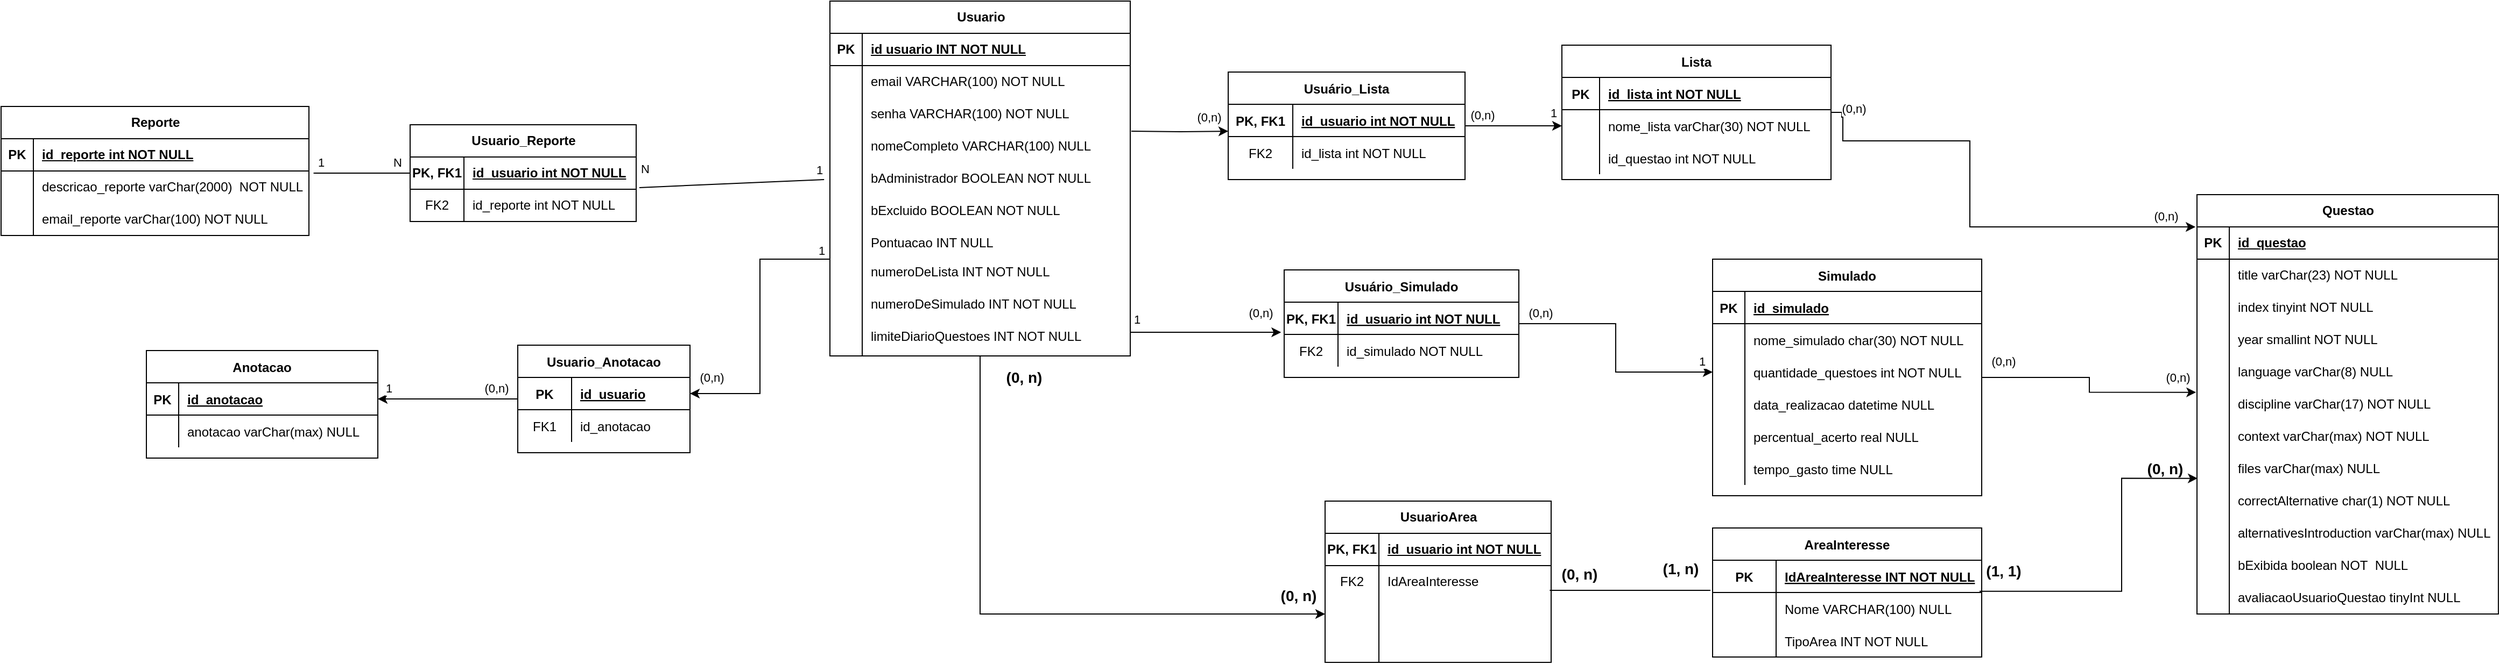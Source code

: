 <mxfile version="27.1.4">
  <diagram id="R2lEEEUBdFMjLlhIrx00" name="Page-1">
    <mxGraphModel dx="1918" dy="439" grid="1" gridSize="10" guides="1" tooltips="1" connect="1" arrows="1" fold="1" page="1" pageScale="1" pageWidth="850" pageHeight="1100" math="0" shadow="0" extFonts="Permanent Marker^https://fonts.googleapis.com/css?family=Permanent+Marker">
      <root>
        <mxCell id="0" />
        <mxCell id="1" parent="0" />
        <mxCell id="TDiomGOSvmwpNplc4qGV-5" style="edgeStyle=orthogonalEdgeStyle;rounded=0;orthogonalLoop=1;jettySize=auto;html=1;entryX=-0.005;entryY=0.077;entryDx=0;entryDy=0;entryPerimeter=0;" edge="1" parent="1" source="TDiomGOSvmwpNplc4qGV-8" target="TDiomGOSvmwpNplc4qGV-100">
          <mxGeometry relative="1" as="geometry">
            <mxPoint x="1061" y="237" as="targetPoint" />
            <Array as="points">
              <mxPoint x="1060" y="233" />
              <mxPoint x="1060" y="238" />
              <mxPoint x="1061" y="238" />
              <mxPoint x="1061" y="260" />
              <mxPoint x="1179" y="260" />
              <mxPoint x="1179" y="340" />
            </Array>
          </mxGeometry>
        </mxCell>
        <mxCell id="TDiomGOSvmwpNplc4qGV-6" value="(0,n)" style="edgeLabel;html=1;align=center;verticalAlign=middle;resizable=0;points=[];" vertex="1" connectable="0" parent="TDiomGOSvmwpNplc4qGV-5">
          <mxGeometry x="0.802" y="1" relative="1" as="geometry">
            <mxPoint x="16" y="-9" as="offset" />
          </mxGeometry>
        </mxCell>
        <mxCell id="TDiomGOSvmwpNplc4qGV-7" value="(0,n)" style="edgeLabel;html=1;align=center;verticalAlign=middle;resizable=0;points=[];" vertex="1" connectable="0" parent="TDiomGOSvmwpNplc4qGV-5">
          <mxGeometry x="-0.796" y="1" relative="1" as="geometry">
            <mxPoint x="2" y="-29" as="offset" />
          </mxGeometry>
        </mxCell>
        <mxCell id="TDiomGOSvmwpNplc4qGV-8" value="Lista" style="shape=table;startSize=30;container=1;collapsible=1;childLayout=tableLayout;fixedRows=1;rowLines=0;fontStyle=1;align=center;resizeLast=1;" vertex="1" parent="1">
          <mxGeometry x="800" y="171" width="250" height="125" as="geometry">
            <mxRectangle x="410" y="100" width="70" height="30" as="alternateBounds" />
          </mxGeometry>
        </mxCell>
        <mxCell id="TDiomGOSvmwpNplc4qGV-9" value="" style="shape=partialRectangle;collapsible=0;dropTarget=0;pointerEvents=0;fillColor=none;points=[[0,0.5],[1,0.5]];portConstraint=eastwest;top=0;left=0;right=0;bottom=1;" vertex="1" parent="TDiomGOSvmwpNplc4qGV-8">
          <mxGeometry y="30" width="250" height="30" as="geometry" />
        </mxCell>
        <mxCell id="TDiomGOSvmwpNplc4qGV-10" value="PK" style="shape=partialRectangle;overflow=hidden;connectable=0;fillColor=none;top=0;left=0;bottom=0;right=0;fontStyle=1;" vertex="1" parent="TDiomGOSvmwpNplc4qGV-9">
          <mxGeometry width="35" height="30" as="geometry">
            <mxRectangle width="35" height="30" as="alternateBounds" />
          </mxGeometry>
        </mxCell>
        <mxCell id="TDiomGOSvmwpNplc4qGV-11" value="id_lista int NOT NULL " style="shape=partialRectangle;overflow=hidden;connectable=0;fillColor=none;top=0;left=0;bottom=0;right=0;align=left;spacingLeft=6;fontStyle=5;" vertex="1" parent="TDiomGOSvmwpNplc4qGV-9">
          <mxGeometry x="35" width="215" height="30" as="geometry">
            <mxRectangle width="215" height="30" as="alternateBounds" />
          </mxGeometry>
        </mxCell>
        <mxCell id="TDiomGOSvmwpNplc4qGV-12" value="" style="shape=partialRectangle;collapsible=0;dropTarget=0;pointerEvents=0;fillColor=none;points=[[0,0.5],[1,0.5]];portConstraint=eastwest;top=0;left=0;right=0;bottom=0;" vertex="1" parent="TDiomGOSvmwpNplc4qGV-8">
          <mxGeometry y="60" width="250" height="30" as="geometry" />
        </mxCell>
        <mxCell id="TDiomGOSvmwpNplc4qGV-13" value="" style="shape=partialRectangle;overflow=hidden;connectable=0;fillColor=none;top=0;left=0;bottom=0;right=0;" vertex="1" parent="TDiomGOSvmwpNplc4qGV-12">
          <mxGeometry width="35" height="30" as="geometry">
            <mxRectangle width="35" height="30" as="alternateBounds" />
          </mxGeometry>
        </mxCell>
        <mxCell id="TDiomGOSvmwpNplc4qGV-14" value="nome_lista varChar(30) NOT NULL" style="shape=partialRectangle;overflow=hidden;connectable=0;fillColor=none;top=0;left=0;bottom=0;right=0;align=left;spacingLeft=6;" vertex="1" parent="TDiomGOSvmwpNplc4qGV-12">
          <mxGeometry x="35" width="215" height="30" as="geometry">
            <mxRectangle width="215" height="30" as="alternateBounds" />
          </mxGeometry>
        </mxCell>
        <mxCell id="TDiomGOSvmwpNplc4qGV-15" value="" style="shape=partialRectangle;collapsible=0;dropTarget=0;pointerEvents=0;fillColor=none;points=[[0,0.5],[1,0.5]];portConstraint=eastwest;top=0;left=0;right=0;bottom=0;" vertex="1" parent="TDiomGOSvmwpNplc4qGV-8">
          <mxGeometry y="90" width="250" height="30" as="geometry" />
        </mxCell>
        <mxCell id="TDiomGOSvmwpNplc4qGV-16" value="" style="shape=partialRectangle;overflow=hidden;connectable=0;fillColor=none;top=0;left=0;bottom=0;right=0;" vertex="1" parent="TDiomGOSvmwpNplc4qGV-15">
          <mxGeometry width="35" height="30" as="geometry">
            <mxRectangle width="35" height="30" as="alternateBounds" />
          </mxGeometry>
        </mxCell>
        <mxCell id="TDiomGOSvmwpNplc4qGV-17" value="id_questao int NOT NULL" style="shape=partialRectangle;overflow=hidden;connectable=0;fillColor=none;top=0;left=0;bottom=0;right=0;align=left;spacingLeft=6;" vertex="1" parent="TDiomGOSvmwpNplc4qGV-15">
          <mxGeometry x="35" width="215" height="30" as="geometry">
            <mxRectangle width="215" height="30" as="alternateBounds" />
          </mxGeometry>
        </mxCell>
        <mxCell id="TDiomGOSvmwpNplc4qGV-18" style="edgeStyle=orthogonalEdgeStyle;rounded=0;orthogonalLoop=1;jettySize=auto;html=1;entryX=0;entryY=0.5;entryDx=0;entryDy=0;" edge="1" parent="1" source="TDiomGOSvmwpNplc4qGV-19" target="TDiomGOSvmwpNplc4qGV-12">
          <mxGeometry relative="1" as="geometry" />
        </mxCell>
        <mxCell id="TDiomGOSvmwpNplc4qGV-19" value="Usuário_Lista" style="shape=table;startSize=30;container=1;collapsible=1;childLayout=tableLayout;fixedRows=1;rowLines=0;fontStyle=1;align=center;resizeLast=1;" vertex="1" parent="1">
          <mxGeometry x="490" y="196" width="220" height="100" as="geometry">
            <mxRectangle x="410" y="100" width="70" height="30" as="alternateBounds" />
          </mxGeometry>
        </mxCell>
        <mxCell id="TDiomGOSvmwpNplc4qGV-20" value="" style="shape=partialRectangle;collapsible=0;dropTarget=0;pointerEvents=0;fillColor=none;points=[[0,0.5],[1,0.5]];portConstraint=eastwest;top=0;left=0;right=0;bottom=1;" vertex="1" parent="TDiomGOSvmwpNplc4qGV-19">
          <mxGeometry y="30" width="220" height="30" as="geometry" />
        </mxCell>
        <mxCell id="TDiomGOSvmwpNplc4qGV-21" value="PK, FK1" style="shape=partialRectangle;overflow=hidden;connectable=0;fillColor=none;top=0;left=0;bottom=0;right=0;fontStyle=1;" vertex="1" parent="TDiomGOSvmwpNplc4qGV-20">
          <mxGeometry width="60" height="30" as="geometry">
            <mxRectangle width="60" height="30" as="alternateBounds" />
          </mxGeometry>
        </mxCell>
        <mxCell id="TDiomGOSvmwpNplc4qGV-22" value="id_usuario int NOT NULL " style="shape=partialRectangle;overflow=hidden;connectable=0;fillColor=none;top=0;left=0;bottom=0;right=0;align=left;spacingLeft=6;fontStyle=5;" vertex="1" parent="TDiomGOSvmwpNplc4qGV-20">
          <mxGeometry x="60" width="160" height="30" as="geometry">
            <mxRectangle width="160" height="30" as="alternateBounds" />
          </mxGeometry>
        </mxCell>
        <mxCell id="TDiomGOSvmwpNplc4qGV-23" value="" style="shape=partialRectangle;collapsible=0;dropTarget=0;pointerEvents=0;fillColor=none;points=[[0,0.5],[1,0.5]];portConstraint=eastwest;top=0;left=0;right=0;bottom=0;" vertex="1" parent="TDiomGOSvmwpNplc4qGV-19">
          <mxGeometry y="60" width="220" height="30" as="geometry" />
        </mxCell>
        <mxCell id="TDiomGOSvmwpNplc4qGV-24" value="FK2" style="shape=partialRectangle;overflow=hidden;connectable=0;fillColor=none;top=0;left=0;bottom=0;right=0;" vertex="1" parent="TDiomGOSvmwpNplc4qGV-23">
          <mxGeometry width="60" height="30" as="geometry">
            <mxRectangle width="60" height="30" as="alternateBounds" />
          </mxGeometry>
        </mxCell>
        <mxCell id="TDiomGOSvmwpNplc4qGV-25" value="id_lista int NOT NULL" style="shape=partialRectangle;overflow=hidden;connectable=0;fillColor=none;top=0;left=0;bottom=0;right=0;align=left;spacingLeft=6;" vertex="1" parent="TDiomGOSvmwpNplc4qGV-23">
          <mxGeometry x="60" width="160" height="30" as="geometry">
            <mxRectangle width="160" height="30" as="alternateBounds" />
          </mxGeometry>
        </mxCell>
        <mxCell id="TDiomGOSvmwpNplc4qGV-26" style="edgeStyle=orthogonalEdgeStyle;rounded=0;orthogonalLoop=1;jettySize=auto;html=1;entryX=0;entryY=0.833;entryDx=0;entryDy=0;entryPerimeter=0;" edge="1" parent="1" target="TDiomGOSvmwpNplc4qGV-20">
          <mxGeometry relative="1" as="geometry">
            <mxPoint x="400" y="251" as="sourcePoint" />
          </mxGeometry>
        </mxCell>
        <mxCell id="TDiomGOSvmwpNplc4qGV-27" value="(0,n)" style="edgeLabel;html=1;align=center;verticalAlign=middle;resizable=0;points=[];" vertex="1" connectable="0" parent="TDiomGOSvmwpNplc4qGV-26">
          <mxGeometry x="0.596" y="1" relative="1" as="geometry">
            <mxPoint y="-12" as="offset" />
          </mxGeometry>
        </mxCell>
        <mxCell id="TDiomGOSvmwpNplc4qGV-29" value="(0,n)" style="edgeLabel;html=1;align=center;verticalAlign=middle;resizable=0;points=[];" vertex="1" connectable="0" parent="1">
          <mxGeometry x="721" y="235" as="geometry">
            <mxPoint x="5" y="1" as="offset" />
          </mxGeometry>
        </mxCell>
        <mxCell id="TDiomGOSvmwpNplc4qGV-30" value="1" style="edgeLabel;html=1;align=center;verticalAlign=middle;resizable=0;points=[];" vertex="1" connectable="0" parent="1">
          <mxGeometry x="792" y="234" as="geometry" />
        </mxCell>
        <mxCell id="TDiomGOSvmwpNplc4qGV-77" value="Usuario_Reporte" style="shape=table;startSize=30;container=1;collapsible=1;childLayout=tableLayout;fixedRows=1;rowLines=0;fontStyle=1;align=center;resizeLast=1;html=1;" vertex="1" parent="1">
          <mxGeometry x="-270" y="245" width="210" height="90" as="geometry" />
        </mxCell>
        <mxCell id="TDiomGOSvmwpNplc4qGV-78" value="" style="shape=tableRow;horizontal=0;startSize=0;swimlaneHead=0;swimlaneBody=0;fillColor=none;collapsible=0;dropTarget=0;points=[[0,0.5],[1,0.5]];portConstraint=eastwest;top=0;left=0;right=0;bottom=1;" vertex="1" parent="TDiomGOSvmwpNplc4qGV-77">
          <mxGeometry y="30" width="210" height="30" as="geometry" />
        </mxCell>
        <mxCell id="TDiomGOSvmwpNplc4qGV-79" value="PK, FK1" style="shape=partialRectangle;connectable=0;fillColor=none;top=0;left=0;bottom=0;right=0;fontStyle=1;overflow=hidden;whiteSpace=wrap;html=1;" vertex="1" parent="TDiomGOSvmwpNplc4qGV-78">
          <mxGeometry width="50" height="30" as="geometry">
            <mxRectangle width="50" height="30" as="alternateBounds" />
          </mxGeometry>
        </mxCell>
        <mxCell id="TDiomGOSvmwpNplc4qGV-80" value="id_usuario int NOT NULL" style="shape=partialRectangle;connectable=0;fillColor=none;top=0;left=0;bottom=0;right=0;align=left;spacingLeft=6;fontStyle=5;overflow=hidden;whiteSpace=wrap;html=1;" vertex="1" parent="TDiomGOSvmwpNplc4qGV-78">
          <mxGeometry x="50" width="160" height="30" as="geometry">
            <mxRectangle width="160" height="30" as="alternateBounds" />
          </mxGeometry>
        </mxCell>
        <mxCell id="TDiomGOSvmwpNplc4qGV-81" value="" style="shape=tableRow;horizontal=0;startSize=0;swimlaneHead=0;swimlaneBody=0;fillColor=none;collapsible=0;dropTarget=0;points=[[0,0.5],[1,0.5]];portConstraint=eastwest;top=0;left=0;right=0;bottom=0;" vertex="1" parent="TDiomGOSvmwpNplc4qGV-77">
          <mxGeometry y="60" width="210" height="30" as="geometry" />
        </mxCell>
        <mxCell id="TDiomGOSvmwpNplc4qGV-82" value="FK2" style="shape=partialRectangle;connectable=0;fillColor=none;top=0;left=0;bottom=0;right=0;editable=1;overflow=hidden;whiteSpace=wrap;html=1;" vertex="1" parent="TDiomGOSvmwpNplc4qGV-81">
          <mxGeometry width="50" height="30" as="geometry">
            <mxRectangle width="50" height="30" as="alternateBounds" />
          </mxGeometry>
        </mxCell>
        <mxCell id="TDiomGOSvmwpNplc4qGV-83" value="id_reporte int NOT NULL" style="shape=partialRectangle;connectable=0;fillColor=none;top=0;left=0;bottom=0;right=0;align=left;spacingLeft=6;overflow=hidden;whiteSpace=wrap;html=1;" vertex="1" parent="TDiomGOSvmwpNplc4qGV-81">
          <mxGeometry x="50" width="160" height="30" as="geometry">
            <mxRectangle width="160" height="30" as="alternateBounds" />
          </mxGeometry>
        </mxCell>
        <mxCell id="TDiomGOSvmwpNplc4qGV-84" value="Reporte" style="shape=table;startSize=30;container=1;collapsible=1;childLayout=tableLayout;fixedRows=1;rowLines=0;fontStyle=1;align=center;resizeLast=1;html=1;" vertex="1" parent="1">
          <mxGeometry x="-650" y="228" width="286" height="120" as="geometry" />
        </mxCell>
        <mxCell id="TDiomGOSvmwpNplc4qGV-85" value="" style="shape=tableRow;horizontal=0;startSize=0;swimlaneHead=0;swimlaneBody=0;fillColor=none;collapsible=0;dropTarget=0;points=[[0,0.5],[1,0.5]];portConstraint=eastwest;top=0;left=0;right=0;bottom=1;" vertex="1" parent="TDiomGOSvmwpNplc4qGV-84">
          <mxGeometry y="30" width="286" height="30" as="geometry" />
        </mxCell>
        <mxCell id="TDiomGOSvmwpNplc4qGV-86" value="PK" style="shape=partialRectangle;connectable=0;fillColor=none;top=0;left=0;bottom=0;right=0;fontStyle=1;overflow=hidden;whiteSpace=wrap;html=1;" vertex="1" parent="TDiomGOSvmwpNplc4qGV-85">
          <mxGeometry width="30" height="30" as="geometry">
            <mxRectangle width="30" height="30" as="alternateBounds" />
          </mxGeometry>
        </mxCell>
        <mxCell id="TDiomGOSvmwpNplc4qGV-87" value="id_reporte int NOT NULL" style="shape=partialRectangle;connectable=0;fillColor=none;top=0;left=0;bottom=0;right=0;align=left;spacingLeft=6;fontStyle=5;overflow=hidden;whiteSpace=wrap;html=1;" vertex="1" parent="TDiomGOSvmwpNplc4qGV-85">
          <mxGeometry x="30" width="256" height="30" as="geometry">
            <mxRectangle width="256" height="30" as="alternateBounds" />
          </mxGeometry>
        </mxCell>
        <mxCell id="TDiomGOSvmwpNplc4qGV-88" value="" style="shape=tableRow;horizontal=0;startSize=0;swimlaneHead=0;swimlaneBody=0;fillColor=none;collapsible=0;dropTarget=0;points=[[0,0.5],[1,0.5]];portConstraint=eastwest;top=0;left=0;right=0;bottom=0;" vertex="1" parent="TDiomGOSvmwpNplc4qGV-84">
          <mxGeometry y="60" width="286" height="30" as="geometry" />
        </mxCell>
        <mxCell id="TDiomGOSvmwpNplc4qGV-89" value="" style="shape=partialRectangle;connectable=0;fillColor=none;top=0;left=0;bottom=0;right=0;editable=1;overflow=hidden;whiteSpace=wrap;html=1;" vertex="1" parent="TDiomGOSvmwpNplc4qGV-88">
          <mxGeometry width="30" height="30" as="geometry">
            <mxRectangle width="30" height="30" as="alternateBounds" />
          </mxGeometry>
        </mxCell>
        <mxCell id="TDiomGOSvmwpNplc4qGV-90" value="descricao_reporte varChar(2000)&amp;nbsp; NOT NULL" style="shape=partialRectangle;connectable=0;fillColor=none;top=0;left=0;bottom=0;right=0;align=left;spacingLeft=6;overflow=hidden;whiteSpace=wrap;html=1;" vertex="1" parent="TDiomGOSvmwpNplc4qGV-88">
          <mxGeometry x="30" width="256" height="30" as="geometry">
            <mxRectangle width="256" height="30" as="alternateBounds" />
          </mxGeometry>
        </mxCell>
        <mxCell id="TDiomGOSvmwpNplc4qGV-91" value="" style="shape=tableRow;horizontal=0;startSize=0;swimlaneHead=0;swimlaneBody=0;fillColor=none;collapsible=0;dropTarget=0;points=[[0,0.5],[1,0.5]];portConstraint=eastwest;top=0;left=0;right=0;bottom=0;" vertex="1" parent="TDiomGOSvmwpNplc4qGV-84">
          <mxGeometry y="90" width="286" height="30" as="geometry" />
        </mxCell>
        <mxCell id="TDiomGOSvmwpNplc4qGV-92" value="" style="shape=partialRectangle;connectable=0;fillColor=none;top=0;left=0;bottom=0;right=0;editable=1;overflow=hidden;whiteSpace=wrap;html=1;" vertex="1" parent="TDiomGOSvmwpNplc4qGV-91">
          <mxGeometry width="30" height="30" as="geometry">
            <mxRectangle width="30" height="30" as="alternateBounds" />
          </mxGeometry>
        </mxCell>
        <mxCell id="TDiomGOSvmwpNplc4qGV-93" value="email_reporte varChar(100) NOT NULL" style="shape=partialRectangle;connectable=0;fillColor=none;top=0;left=0;bottom=0;right=0;align=left;spacingLeft=6;overflow=hidden;whiteSpace=wrap;html=1;" vertex="1" parent="TDiomGOSvmwpNplc4qGV-91">
          <mxGeometry x="30" width="256" height="30" as="geometry">
            <mxRectangle width="256" height="30" as="alternateBounds" />
          </mxGeometry>
        </mxCell>
        <mxCell id="TDiomGOSvmwpNplc4qGV-94" value="" style="endArrow=none;html=1;rounded=0;entryX=0;entryY=0.5;entryDx=0;entryDy=0;exitX=1.015;exitY=0.067;exitDx=0;exitDy=0;exitPerimeter=0;" edge="1" parent="1" target="TDiomGOSvmwpNplc4qGV-78" source="TDiomGOSvmwpNplc4qGV-88">
          <mxGeometry relative="1" as="geometry">
            <mxPoint x="-1060" y="290" as="sourcePoint" />
            <mxPoint x="-520" y="334" as="targetPoint" />
          </mxGeometry>
        </mxCell>
        <mxCell id="TDiomGOSvmwpNplc4qGV-95" value="1" style="edgeLabel;html=1;align=center;verticalAlign=middle;resizable=0;points=[];" vertex="1" connectable="0" parent="TDiomGOSvmwpNplc4qGV-94">
          <mxGeometry x="-0.775" y="2" relative="1" as="geometry">
            <mxPoint x="-4" y="-8" as="offset" />
          </mxGeometry>
        </mxCell>
        <mxCell id="TDiomGOSvmwpNplc4qGV-96" value="" style="endArrow=none;html=1;rounded=0;exitX=1.014;exitY=0.948;exitDx=0;exitDy=0;exitPerimeter=0;entryX=-0.03;entryY=-0.134;entryDx=0;entryDy=0;entryPerimeter=0;" edge="1" parent="1" source="TDiomGOSvmwpNplc4qGV-78">
          <mxGeometry relative="1" as="geometry">
            <mxPoint x="-680" y="334" as="sourcePoint" />
            <mxPoint x="114.6" y="295.98" as="targetPoint" />
          </mxGeometry>
        </mxCell>
        <mxCell id="TDiomGOSvmwpNplc4qGV-97" value="N" style="edgeLabel;html=1;align=center;verticalAlign=middle;resizable=0;points=[];" vertex="1" connectable="0" parent="1">
          <mxGeometry x="-300" y="290" as="geometry">
            <mxPoint x="18" y="-10" as="offset" />
          </mxGeometry>
        </mxCell>
        <mxCell id="TDiomGOSvmwpNplc4qGV-98" value="N" style="edgeLabel;html=1;align=center;verticalAlign=middle;resizable=0;points=[];" vertex="1" connectable="0" parent="1">
          <mxGeometry x="-70" y="296" as="geometry">
            <mxPoint x="18" y="-10" as="offset" />
          </mxGeometry>
        </mxCell>
        <mxCell id="TDiomGOSvmwpNplc4qGV-99" value="1" style="edgeLabel;html=1;align=center;verticalAlign=middle;resizable=0;points=[];" vertex="1" connectable="0" parent="1">
          <mxGeometry x="-210" y="280" as="geometry">
            <mxPoint x="320" y="7" as="offset" />
          </mxGeometry>
        </mxCell>
        <mxCell id="TDiomGOSvmwpNplc4qGV-100" value="Questao" style="shape=table;startSize=30;container=1;collapsible=1;childLayout=tableLayout;fixedRows=1;rowLines=0;fontStyle=1;align=center;resizeLast=1;html=1;" vertex="1" parent="1">
          <mxGeometry x="1390" y="310" width="280" height="390" as="geometry" />
        </mxCell>
        <mxCell id="TDiomGOSvmwpNplc4qGV-101" value="" style="shape=tableRow;horizontal=0;startSize=0;swimlaneHead=0;swimlaneBody=0;fillColor=none;collapsible=0;dropTarget=0;points=[[0,0.5],[1,0.5]];portConstraint=eastwest;top=0;left=0;right=0;bottom=1;" vertex="1" parent="TDiomGOSvmwpNplc4qGV-100">
          <mxGeometry y="30" width="280" height="30" as="geometry" />
        </mxCell>
        <mxCell id="TDiomGOSvmwpNplc4qGV-102" value="PK" style="shape=partialRectangle;connectable=0;fillColor=none;top=0;left=0;bottom=0;right=0;fontStyle=1;overflow=hidden;whiteSpace=wrap;html=1;" vertex="1" parent="TDiomGOSvmwpNplc4qGV-101">
          <mxGeometry width="30" height="30" as="geometry">
            <mxRectangle width="30" height="30" as="alternateBounds" />
          </mxGeometry>
        </mxCell>
        <mxCell id="TDiomGOSvmwpNplc4qGV-103" value="id_questao" style="shape=partialRectangle;connectable=0;fillColor=none;top=0;left=0;bottom=0;right=0;align=left;spacingLeft=6;fontStyle=5;overflow=hidden;whiteSpace=wrap;html=1;" vertex="1" parent="TDiomGOSvmwpNplc4qGV-101">
          <mxGeometry x="30" width="250" height="30" as="geometry">
            <mxRectangle width="250" height="30" as="alternateBounds" />
          </mxGeometry>
        </mxCell>
        <mxCell id="TDiomGOSvmwpNplc4qGV-104" value="" style="shape=tableRow;horizontal=0;startSize=0;swimlaneHead=0;swimlaneBody=0;fillColor=none;collapsible=0;dropTarget=0;points=[[0,0.5],[1,0.5]];portConstraint=eastwest;top=0;left=0;right=0;bottom=0;" vertex="1" parent="TDiomGOSvmwpNplc4qGV-100">
          <mxGeometry y="60" width="280" height="30" as="geometry" />
        </mxCell>
        <mxCell id="TDiomGOSvmwpNplc4qGV-105" value="" style="shape=partialRectangle;connectable=0;fillColor=none;top=0;left=0;bottom=0;right=0;editable=1;overflow=hidden;whiteSpace=wrap;html=1;" vertex="1" parent="TDiomGOSvmwpNplc4qGV-104">
          <mxGeometry width="30" height="30" as="geometry">
            <mxRectangle width="30" height="30" as="alternateBounds" />
          </mxGeometry>
        </mxCell>
        <mxCell id="TDiomGOSvmwpNplc4qGV-106" value="title varChar(23) NOT NULL" style="shape=partialRectangle;connectable=0;fillColor=none;top=0;left=0;bottom=0;right=0;align=left;spacingLeft=6;overflow=hidden;whiteSpace=wrap;html=1;" vertex="1" parent="TDiomGOSvmwpNplc4qGV-104">
          <mxGeometry x="30" width="250" height="30" as="geometry">
            <mxRectangle width="250" height="30" as="alternateBounds" />
          </mxGeometry>
        </mxCell>
        <mxCell id="TDiomGOSvmwpNplc4qGV-107" value="" style="shape=tableRow;horizontal=0;startSize=0;swimlaneHead=0;swimlaneBody=0;fillColor=none;collapsible=0;dropTarget=0;points=[[0,0.5],[1,0.5]];portConstraint=eastwest;top=0;left=0;right=0;bottom=0;" vertex="1" parent="TDiomGOSvmwpNplc4qGV-100">
          <mxGeometry y="90" width="280" height="30" as="geometry" />
        </mxCell>
        <mxCell id="TDiomGOSvmwpNplc4qGV-108" value="" style="shape=partialRectangle;connectable=0;fillColor=none;top=0;left=0;bottom=0;right=0;editable=1;overflow=hidden;whiteSpace=wrap;html=1;" vertex="1" parent="TDiomGOSvmwpNplc4qGV-107">
          <mxGeometry width="30" height="30" as="geometry">
            <mxRectangle width="30" height="30" as="alternateBounds" />
          </mxGeometry>
        </mxCell>
        <mxCell id="TDiomGOSvmwpNplc4qGV-109" value="index tinyint NOT NULL" style="shape=partialRectangle;connectable=0;fillColor=none;top=0;left=0;bottom=0;right=0;align=left;spacingLeft=6;overflow=hidden;whiteSpace=wrap;html=1;" vertex="1" parent="TDiomGOSvmwpNplc4qGV-107">
          <mxGeometry x="30" width="250" height="30" as="geometry">
            <mxRectangle width="250" height="30" as="alternateBounds" />
          </mxGeometry>
        </mxCell>
        <mxCell id="TDiomGOSvmwpNplc4qGV-110" value="" style="shape=tableRow;horizontal=0;startSize=0;swimlaneHead=0;swimlaneBody=0;fillColor=none;collapsible=0;dropTarget=0;points=[[0,0.5],[1,0.5]];portConstraint=eastwest;top=0;left=0;right=0;bottom=0;" vertex="1" parent="TDiomGOSvmwpNplc4qGV-100">
          <mxGeometry y="120" width="280" height="30" as="geometry" />
        </mxCell>
        <mxCell id="TDiomGOSvmwpNplc4qGV-111" value="" style="shape=partialRectangle;connectable=0;fillColor=none;top=0;left=0;bottom=0;right=0;editable=1;overflow=hidden;whiteSpace=wrap;html=1;" vertex="1" parent="TDiomGOSvmwpNplc4qGV-110">
          <mxGeometry width="30" height="30" as="geometry">
            <mxRectangle width="30" height="30" as="alternateBounds" />
          </mxGeometry>
        </mxCell>
        <mxCell id="TDiomGOSvmwpNplc4qGV-112" value="year smallint NOT NULL" style="shape=partialRectangle;connectable=0;fillColor=none;top=0;left=0;bottom=0;right=0;align=left;spacingLeft=6;overflow=hidden;whiteSpace=wrap;html=1;" vertex="1" parent="TDiomGOSvmwpNplc4qGV-110">
          <mxGeometry x="30" width="250" height="30" as="geometry">
            <mxRectangle width="250" height="30" as="alternateBounds" />
          </mxGeometry>
        </mxCell>
        <mxCell id="TDiomGOSvmwpNplc4qGV-113" value="" style="shape=tableRow;horizontal=0;startSize=0;swimlaneHead=0;swimlaneBody=0;fillColor=none;collapsible=0;dropTarget=0;points=[[0,0.5],[1,0.5]];portConstraint=eastwest;top=0;left=0;right=0;bottom=0;" vertex="1" parent="TDiomGOSvmwpNplc4qGV-100">
          <mxGeometry y="150" width="280" height="30" as="geometry" />
        </mxCell>
        <mxCell id="TDiomGOSvmwpNplc4qGV-114" value="" style="shape=partialRectangle;connectable=0;fillColor=none;top=0;left=0;bottom=0;right=0;editable=1;overflow=hidden;whiteSpace=wrap;html=1;" vertex="1" parent="TDiomGOSvmwpNplc4qGV-113">
          <mxGeometry width="30" height="30" as="geometry">
            <mxRectangle width="30" height="30" as="alternateBounds" />
          </mxGeometry>
        </mxCell>
        <mxCell id="TDiomGOSvmwpNplc4qGV-115" value="language varC&lt;span style=&quot;background-color: transparent; color: light-dark(rgb(0, 0, 0), rgb(255, 255, 255));&quot;&gt;har(8) NULL&lt;/span&gt;" style="shape=partialRectangle;connectable=0;fillColor=none;top=0;left=0;bottom=0;right=0;align=left;spacingLeft=6;overflow=hidden;whiteSpace=wrap;html=1;" vertex="1" parent="TDiomGOSvmwpNplc4qGV-113">
          <mxGeometry x="30" width="250" height="30" as="geometry">
            <mxRectangle width="250" height="30" as="alternateBounds" />
          </mxGeometry>
        </mxCell>
        <mxCell id="TDiomGOSvmwpNplc4qGV-116" value="" style="shape=tableRow;horizontal=0;startSize=0;swimlaneHead=0;swimlaneBody=0;fillColor=none;collapsible=0;dropTarget=0;points=[[0,0.5],[1,0.5]];portConstraint=eastwest;top=0;left=0;right=0;bottom=0;" vertex="1" parent="TDiomGOSvmwpNplc4qGV-100">
          <mxGeometry y="180" width="280" height="30" as="geometry" />
        </mxCell>
        <mxCell id="TDiomGOSvmwpNplc4qGV-117" value="" style="shape=partialRectangle;connectable=0;fillColor=none;top=0;left=0;bottom=0;right=0;editable=1;overflow=hidden;whiteSpace=wrap;html=1;" vertex="1" parent="TDiomGOSvmwpNplc4qGV-116">
          <mxGeometry width="30" height="30" as="geometry">
            <mxRectangle width="30" height="30" as="alternateBounds" />
          </mxGeometry>
        </mxCell>
        <mxCell id="TDiomGOSvmwpNplc4qGV-118" value="discipline varChar(17) NOT NULL" style="shape=partialRectangle;connectable=0;fillColor=none;top=0;left=0;bottom=0;right=0;align=left;spacingLeft=6;overflow=hidden;whiteSpace=wrap;html=1;" vertex="1" parent="TDiomGOSvmwpNplc4qGV-116">
          <mxGeometry x="30" width="250" height="30" as="geometry">
            <mxRectangle width="250" height="30" as="alternateBounds" />
          </mxGeometry>
        </mxCell>
        <mxCell id="TDiomGOSvmwpNplc4qGV-119" value="" style="shape=tableRow;horizontal=0;startSize=0;swimlaneHead=0;swimlaneBody=0;fillColor=none;collapsible=0;dropTarget=0;points=[[0,0.5],[1,0.5]];portConstraint=eastwest;top=0;left=0;right=0;bottom=0;" vertex="1" parent="TDiomGOSvmwpNplc4qGV-100">
          <mxGeometry y="210" width="280" height="30" as="geometry" />
        </mxCell>
        <mxCell id="TDiomGOSvmwpNplc4qGV-120" value="" style="shape=partialRectangle;connectable=0;fillColor=none;top=0;left=0;bottom=0;right=0;editable=1;overflow=hidden;whiteSpace=wrap;html=1;" vertex="1" parent="TDiomGOSvmwpNplc4qGV-119">
          <mxGeometry width="30" height="30" as="geometry">
            <mxRectangle width="30" height="30" as="alternateBounds" />
          </mxGeometry>
        </mxCell>
        <mxCell id="TDiomGOSvmwpNplc4qGV-121" value="context varChar(max) NOT NULL" style="shape=partialRectangle;connectable=0;fillColor=none;top=0;left=0;bottom=0;right=0;align=left;spacingLeft=6;overflow=hidden;whiteSpace=wrap;html=1;" vertex="1" parent="TDiomGOSvmwpNplc4qGV-119">
          <mxGeometry x="30" width="250" height="30" as="geometry">
            <mxRectangle width="250" height="30" as="alternateBounds" />
          </mxGeometry>
        </mxCell>
        <mxCell id="TDiomGOSvmwpNplc4qGV-122" value="" style="shape=tableRow;horizontal=0;startSize=0;swimlaneHead=0;swimlaneBody=0;fillColor=none;collapsible=0;dropTarget=0;points=[[0,0.5],[1,0.5]];portConstraint=eastwest;top=0;left=0;right=0;bottom=0;" vertex="1" parent="TDiomGOSvmwpNplc4qGV-100">
          <mxGeometry y="240" width="280" height="30" as="geometry" />
        </mxCell>
        <mxCell id="TDiomGOSvmwpNplc4qGV-123" value="" style="shape=partialRectangle;connectable=0;fillColor=none;top=0;left=0;bottom=0;right=0;editable=1;overflow=hidden;whiteSpace=wrap;html=1;" vertex="1" parent="TDiomGOSvmwpNplc4qGV-122">
          <mxGeometry width="30" height="30" as="geometry">
            <mxRectangle width="30" height="30" as="alternateBounds" />
          </mxGeometry>
        </mxCell>
        <mxCell id="TDiomGOSvmwpNplc4qGV-124" value="files varChar(max) NULL" style="shape=partialRectangle;connectable=0;fillColor=none;top=0;left=0;bottom=0;right=0;align=left;spacingLeft=6;overflow=hidden;whiteSpace=wrap;html=1;" vertex="1" parent="TDiomGOSvmwpNplc4qGV-122">
          <mxGeometry x="30" width="250" height="30" as="geometry">
            <mxRectangle width="250" height="30" as="alternateBounds" />
          </mxGeometry>
        </mxCell>
        <mxCell id="TDiomGOSvmwpNplc4qGV-125" value="" style="shape=tableRow;horizontal=0;startSize=0;swimlaneHead=0;swimlaneBody=0;fillColor=none;collapsible=0;dropTarget=0;points=[[0,0.5],[1,0.5]];portConstraint=eastwest;top=0;left=0;right=0;bottom=0;" vertex="1" parent="TDiomGOSvmwpNplc4qGV-100">
          <mxGeometry y="270" width="280" height="30" as="geometry" />
        </mxCell>
        <mxCell id="TDiomGOSvmwpNplc4qGV-126" value="" style="shape=partialRectangle;connectable=0;fillColor=none;top=0;left=0;bottom=0;right=0;editable=1;overflow=hidden;whiteSpace=wrap;html=1;" vertex="1" parent="TDiomGOSvmwpNplc4qGV-125">
          <mxGeometry width="30" height="30" as="geometry">
            <mxRectangle width="30" height="30" as="alternateBounds" />
          </mxGeometry>
        </mxCell>
        <mxCell id="TDiomGOSvmwpNplc4qGV-127" value="correctAlternative char(1) NOT NULL" style="shape=partialRectangle;connectable=0;fillColor=none;top=0;left=0;bottom=0;right=0;align=left;spacingLeft=6;overflow=hidden;whiteSpace=wrap;html=1;" vertex="1" parent="TDiomGOSvmwpNplc4qGV-125">
          <mxGeometry x="30" width="250" height="30" as="geometry">
            <mxRectangle width="250" height="30" as="alternateBounds" />
          </mxGeometry>
        </mxCell>
        <mxCell id="TDiomGOSvmwpNplc4qGV-128" value="" style="shape=tableRow;horizontal=0;startSize=0;swimlaneHead=0;swimlaneBody=0;fillColor=none;collapsible=0;dropTarget=0;points=[[0,0.5],[1,0.5]];portConstraint=eastwest;top=0;left=0;right=0;bottom=0;" vertex="1" parent="TDiomGOSvmwpNplc4qGV-100">
          <mxGeometry y="300" width="280" height="30" as="geometry" />
        </mxCell>
        <mxCell id="TDiomGOSvmwpNplc4qGV-129" value="" style="shape=partialRectangle;connectable=0;fillColor=none;top=0;left=0;bottom=0;right=0;editable=1;overflow=hidden;whiteSpace=wrap;html=1;" vertex="1" parent="TDiomGOSvmwpNplc4qGV-128">
          <mxGeometry width="30" height="30" as="geometry">
            <mxRectangle width="30" height="30" as="alternateBounds" />
          </mxGeometry>
        </mxCell>
        <mxCell id="TDiomGOSvmwpNplc4qGV-130" value="alternativesIntroduction varChar(max) NULL" style="shape=partialRectangle;connectable=0;fillColor=none;top=0;left=0;bottom=0;right=0;align=left;spacingLeft=6;overflow=hidden;whiteSpace=wrap;html=1;" vertex="1" parent="TDiomGOSvmwpNplc4qGV-128">
          <mxGeometry x="30" width="250" height="30" as="geometry">
            <mxRectangle width="250" height="30" as="alternateBounds" />
          </mxGeometry>
        </mxCell>
        <mxCell id="TDiomGOSvmwpNplc4qGV-131" value="" style="shape=tableRow;horizontal=0;startSize=0;swimlaneHead=0;swimlaneBody=0;fillColor=none;collapsible=0;dropTarget=0;points=[[0,0.5],[1,0.5]];portConstraint=eastwest;top=0;left=0;right=0;bottom=0;" vertex="1" parent="TDiomGOSvmwpNplc4qGV-100">
          <mxGeometry y="330" width="280" height="30" as="geometry" />
        </mxCell>
        <mxCell id="TDiomGOSvmwpNplc4qGV-132" value="" style="shape=partialRectangle;connectable=0;fillColor=none;top=0;left=0;bottom=0;right=0;editable=1;overflow=hidden;whiteSpace=wrap;html=1;" vertex="1" parent="TDiomGOSvmwpNplc4qGV-131">
          <mxGeometry width="30" height="30" as="geometry">
            <mxRectangle width="30" height="30" as="alternateBounds" />
          </mxGeometry>
        </mxCell>
        <mxCell id="TDiomGOSvmwpNplc4qGV-133" value="bExibida boolean NOT&amp;nbsp; NULL" style="shape=partialRectangle;connectable=0;fillColor=none;top=0;left=0;bottom=0;right=0;align=left;spacingLeft=6;overflow=hidden;whiteSpace=wrap;html=1;" vertex="1" parent="TDiomGOSvmwpNplc4qGV-131">
          <mxGeometry x="30" width="250" height="30" as="geometry">
            <mxRectangle width="250" height="30" as="alternateBounds" />
          </mxGeometry>
        </mxCell>
        <mxCell id="TDiomGOSvmwpNplc4qGV-134" value="" style="shape=tableRow;horizontal=0;startSize=0;swimlaneHead=0;swimlaneBody=0;fillColor=none;collapsible=0;dropTarget=0;points=[[0,0.5],[1,0.5]];portConstraint=eastwest;top=0;left=0;right=0;bottom=0;" vertex="1" parent="TDiomGOSvmwpNplc4qGV-100">
          <mxGeometry y="360" width="280" height="30" as="geometry" />
        </mxCell>
        <mxCell id="TDiomGOSvmwpNplc4qGV-135" value="" style="shape=partialRectangle;connectable=0;fillColor=none;top=0;left=0;bottom=0;right=0;editable=1;overflow=hidden;whiteSpace=wrap;html=1;" vertex="1" parent="TDiomGOSvmwpNplc4qGV-134">
          <mxGeometry width="30" height="30" as="geometry">
            <mxRectangle width="30" height="30" as="alternateBounds" />
          </mxGeometry>
        </mxCell>
        <mxCell id="TDiomGOSvmwpNplc4qGV-136" value="avaliacaoUsuarioQuestao tinyInt NULL" style="shape=partialRectangle;connectable=0;fillColor=none;top=0;left=0;bottom=0;right=0;align=left;spacingLeft=6;overflow=hidden;whiteSpace=wrap;html=1;" vertex="1" parent="TDiomGOSvmwpNplc4qGV-134">
          <mxGeometry x="30" width="250" height="30" as="geometry">
            <mxRectangle width="250" height="30" as="alternateBounds" />
          </mxGeometry>
        </mxCell>
        <mxCell id="TDiomGOSvmwpNplc4qGV-189" style="edgeStyle=orthogonalEdgeStyle;rounded=0;orthogonalLoop=1;jettySize=auto;html=1;entryX=1;entryY=0.5;entryDx=0;entryDy=0;" edge="1" parent="1" source="PUtDKY7gk_9w-eYAS1PP-60" target="TDiomGOSvmwpNplc4qGV-182">
          <mxGeometry relative="1" as="geometry">
            <Array as="points">
              <mxPoint x="55" y="370" />
              <mxPoint x="55" y="495" />
            </Array>
          </mxGeometry>
        </mxCell>
        <mxCell id="TDiomGOSvmwpNplc4qGV-198" style="edgeStyle=orthogonalEdgeStyle;rounded=0;orthogonalLoop=1;jettySize=auto;html=1;entryX=0;entryY=0.5;entryDx=0;entryDy=0;" edge="1" parent="1" source="PUtDKY7gk_9w-eYAS1PP-60" target="AB6VXFFrFlec5eGhb8tk-35">
          <mxGeometry relative="1" as="geometry" />
        </mxCell>
        <mxCell id="PUtDKY7gk_9w-eYAS1PP-60" value="Usuario" style="shape=table;startSize=30;container=1;collapsible=1;childLayout=tableLayout;fixedRows=1;rowLines=0;fontStyle=1;align=center;resizeLast=1;html=1;" vertex="1" parent="1">
          <mxGeometry x="120" y="130" width="279" height="330" as="geometry" />
        </mxCell>
        <mxCell id="PUtDKY7gk_9w-eYAS1PP-61" value="" style="shape=tableRow;horizontal=0;startSize=0;swimlaneHead=0;swimlaneBody=0;fillColor=none;collapsible=0;dropTarget=0;points=[[0,0.5],[1,0.5]];portConstraint=eastwest;top=0;left=0;right=0;bottom=1;" vertex="1" parent="PUtDKY7gk_9w-eYAS1PP-60">
          <mxGeometry y="30" width="279" height="30" as="geometry" />
        </mxCell>
        <mxCell id="PUtDKY7gk_9w-eYAS1PP-62" value="PK" style="shape=partialRectangle;connectable=0;fillColor=none;top=0;left=0;bottom=0;right=0;fontStyle=1;overflow=hidden;whiteSpace=wrap;html=1;" vertex="1" parent="PUtDKY7gk_9w-eYAS1PP-61">
          <mxGeometry width="30" height="30" as="geometry">
            <mxRectangle width="30" height="30" as="alternateBounds" />
          </mxGeometry>
        </mxCell>
        <mxCell id="PUtDKY7gk_9w-eYAS1PP-63" value="id usuario INT NOT NULL" style="shape=partialRectangle;connectable=0;fillColor=none;top=0;left=0;bottom=0;right=0;align=left;spacingLeft=6;fontStyle=5;overflow=hidden;whiteSpace=wrap;html=1;" vertex="1" parent="PUtDKY7gk_9w-eYAS1PP-61">
          <mxGeometry x="30" width="249" height="30" as="geometry">
            <mxRectangle width="249" height="30" as="alternateBounds" />
          </mxGeometry>
        </mxCell>
        <mxCell id="PUtDKY7gk_9w-eYAS1PP-64" value="" style="shape=tableRow;horizontal=0;startSize=0;swimlaneHead=0;swimlaneBody=0;fillColor=none;collapsible=0;dropTarget=0;points=[[0,0.5],[1,0.5]];portConstraint=eastwest;top=0;left=0;right=0;bottom=0;" vertex="1" parent="PUtDKY7gk_9w-eYAS1PP-60">
          <mxGeometry y="60" width="279" height="30" as="geometry" />
        </mxCell>
        <mxCell id="PUtDKY7gk_9w-eYAS1PP-65" value="" style="shape=partialRectangle;connectable=0;fillColor=none;top=0;left=0;bottom=0;right=0;editable=1;overflow=hidden;whiteSpace=wrap;html=1;" vertex="1" parent="PUtDKY7gk_9w-eYAS1PP-64">
          <mxGeometry width="30" height="30" as="geometry">
            <mxRectangle width="30" height="30" as="alternateBounds" />
          </mxGeometry>
        </mxCell>
        <mxCell id="PUtDKY7gk_9w-eYAS1PP-66" value="email VARCHAR(100)&amp;nbsp;NOT NULL&amp;nbsp;" style="shape=partialRectangle;connectable=0;fillColor=none;top=0;left=0;bottom=0;right=0;align=left;spacingLeft=6;overflow=hidden;whiteSpace=wrap;html=1;" vertex="1" parent="PUtDKY7gk_9w-eYAS1PP-64">
          <mxGeometry x="30" width="249" height="30" as="geometry">
            <mxRectangle width="249" height="30" as="alternateBounds" />
          </mxGeometry>
        </mxCell>
        <mxCell id="PUtDKY7gk_9w-eYAS1PP-67" value="" style="shape=tableRow;horizontal=0;startSize=0;swimlaneHead=0;swimlaneBody=0;fillColor=none;collapsible=0;dropTarget=0;points=[[0,0.5],[1,0.5]];portConstraint=eastwest;top=0;left=0;right=0;bottom=0;" vertex="1" parent="PUtDKY7gk_9w-eYAS1PP-60">
          <mxGeometry y="90" width="279" height="30" as="geometry" />
        </mxCell>
        <mxCell id="PUtDKY7gk_9w-eYAS1PP-68" value="" style="shape=partialRectangle;connectable=0;fillColor=none;top=0;left=0;bottom=0;right=0;editable=1;overflow=hidden;whiteSpace=wrap;html=1;" vertex="1" parent="PUtDKY7gk_9w-eYAS1PP-67">
          <mxGeometry width="30" height="30" as="geometry">
            <mxRectangle width="30" height="30" as="alternateBounds" />
          </mxGeometry>
        </mxCell>
        <mxCell id="PUtDKY7gk_9w-eYAS1PP-69" value="senha VARCHAR(100) NOT NULL&amp;nbsp;" style="shape=partialRectangle;connectable=0;fillColor=none;top=0;left=0;bottom=0;right=0;align=left;spacingLeft=6;overflow=hidden;whiteSpace=wrap;html=1;" vertex="1" parent="PUtDKY7gk_9w-eYAS1PP-67">
          <mxGeometry x="30" width="249" height="30" as="geometry">
            <mxRectangle width="249" height="30" as="alternateBounds" />
          </mxGeometry>
        </mxCell>
        <mxCell id="PUtDKY7gk_9w-eYAS1PP-70" value="" style="shape=tableRow;horizontal=0;startSize=0;swimlaneHead=0;swimlaneBody=0;fillColor=none;collapsible=0;dropTarget=0;points=[[0,0.5],[1,0.5]];portConstraint=eastwest;top=0;left=0;right=0;bottom=0;" vertex="1" parent="PUtDKY7gk_9w-eYAS1PP-60">
          <mxGeometry y="120" width="279" height="30" as="geometry" />
        </mxCell>
        <mxCell id="PUtDKY7gk_9w-eYAS1PP-71" value="" style="shape=partialRectangle;connectable=0;fillColor=none;top=0;left=0;bottom=0;right=0;editable=1;overflow=hidden;whiteSpace=wrap;html=1;" vertex="1" parent="PUtDKY7gk_9w-eYAS1PP-70">
          <mxGeometry width="30" height="30" as="geometry">
            <mxRectangle width="30" height="30" as="alternateBounds" />
          </mxGeometry>
        </mxCell>
        <mxCell id="PUtDKY7gk_9w-eYAS1PP-72" value="nomeCompleto VARCHAR(100) NULL" style="shape=partialRectangle;connectable=0;fillColor=none;top=0;left=0;bottom=0;right=0;align=left;spacingLeft=6;overflow=hidden;whiteSpace=wrap;html=1;" vertex="1" parent="PUtDKY7gk_9w-eYAS1PP-70">
          <mxGeometry x="30" width="249" height="30" as="geometry">
            <mxRectangle width="249" height="30" as="alternateBounds" />
          </mxGeometry>
        </mxCell>
        <mxCell id="PUtDKY7gk_9w-eYAS1PP-73" value="" style="shape=tableRow;horizontal=0;startSize=0;swimlaneHead=0;swimlaneBody=0;fillColor=none;collapsible=0;dropTarget=0;points=[[0,0.5],[1,0.5]];portConstraint=eastwest;top=0;left=0;right=0;bottom=0;" vertex="1" parent="1">
          <mxGeometry x="140" y="280" width="180" height="30" as="geometry" />
        </mxCell>
        <mxCell id="PUtDKY7gk_9w-eYAS1PP-74" value="" style="shape=partialRectangle;connectable=0;fillColor=none;top=0;left=0;bottom=0;right=0;editable=1;overflow=hidden;whiteSpace=wrap;html=1;" vertex="1" parent="PUtDKY7gk_9w-eYAS1PP-73">
          <mxGeometry width="30" height="30" as="geometry">
            <mxRectangle width="30" height="30" as="alternateBounds" />
          </mxGeometry>
        </mxCell>
        <mxCell id="PUtDKY7gk_9w-eYAS1PP-75" value="" style="shape=tableRow;horizontal=0;startSize=0;swimlaneHead=0;swimlaneBody=0;fillColor=none;collapsible=0;dropTarget=0;points=[[0,0.5],[1,0.5]];portConstraint=eastwest;top=0;left=0;right=0;bottom=0;" vertex="1" parent="1">
          <mxGeometry x="120" y="300" width="180" height="30" as="geometry" />
        </mxCell>
        <mxCell id="PUtDKY7gk_9w-eYAS1PP-76" value="" style="shape=partialRectangle;connectable=0;fillColor=none;top=0;left=0;bottom=0;right=0;editable=1;overflow=hidden;whiteSpace=wrap;html=1;" vertex="1" parent="PUtDKY7gk_9w-eYAS1PP-75">
          <mxGeometry width="30" height="30" as="geometry">
            <mxRectangle width="30" height="30" as="alternateBounds" />
          </mxGeometry>
        </mxCell>
        <mxCell id="PUtDKY7gk_9w-eYAS1PP-77" value="" style="shape=tableRow;horizontal=0;startSize=0;swimlaneHead=0;swimlaneBody=0;fillColor=none;collapsible=0;dropTarget=0;points=[[0,0.5],[1,0.5]];portConstraint=eastwest;top=0;left=0;right=0;bottom=0;" vertex="1" parent="1">
          <mxGeometry x="120" y="330" width="180" height="30" as="geometry" />
        </mxCell>
        <mxCell id="PUtDKY7gk_9w-eYAS1PP-78" value="" style="shape=partialRectangle;connectable=0;fillColor=none;top=0;left=0;bottom=0;right=0;editable=1;overflow=hidden;whiteSpace=wrap;html=1;" vertex="1" parent="PUtDKY7gk_9w-eYAS1PP-77">
          <mxGeometry width="30" height="30" as="geometry">
            <mxRectangle width="30" height="30" as="alternateBounds" />
          </mxGeometry>
        </mxCell>
        <mxCell id="PUtDKY7gk_9w-eYAS1PP-79" value="" style="shape=partialRectangle;connectable=0;fillColor=none;top=0;left=0;bottom=0;right=0;editable=1;overflow=hidden;whiteSpace=wrap;html=1;" vertex="1" parent="1">
          <mxGeometry x="140" y="360" width="30" height="30" as="geometry">
            <mxRectangle width="30" height="30" as="alternateBounds" />
          </mxGeometry>
        </mxCell>
        <mxCell id="PUtDKY7gk_9w-eYAS1PP-80" value="bAdministrador BOOLEAN NOT NULL&lt;span style=&quot;color: rgba(0, 0, 0, 0); font-family: monospace; font-size: 0px; text-wrap-mode: nowrap;&quot;&gt;%3CmxGraphModel%3E%3Croot%3E%3CmxCell%20id%3D%220%22%2F%3E%3CmxCell%20id%3D%221%22%20parent%3D%220%22%2F%3E%3CmxCell%20id%3D%222%22%20value%3D%22dataUltimoAcesso%22%20style%3D%22shape%3DpartialRectangle%3Bconnectable%3D0%3BfillColor%3Dnone%3Btop%3D0%3Bleft%3D0%3Bbottom%3D0%3Bright%3D0%3Balign%3Dleft%3BspacingLeft%3D6%3Boverflow%3Dhidden%3BwhiteSpace%3Dwrap%3Bhtml%3D1%3B%22%20vertex%3D%221%22%20parent%3D%221%22%3E%3CmxGeometry%20x%3D%22730%22%20y%3D%2240%22%20width%3D%22150%22%20height%3D%2230%22%20as%3D%22geometry%22%3E%3CmxRectangle%20width%3D%22150%22%20height%3D%2230%22%20as%3D%22alternateBounds%22%2F%3E%3C%2FmxGeometry%3E%3C%2FmxCell%3E%3C%2Froot%3E%3C%2FmxGraphModel%3E BOO&lt;/span&gt;" style="shape=partialRectangle;connectable=0;fillColor=none;top=0;left=0;bottom=0;right=0;align=left;spacingLeft=6;overflow=hidden;whiteSpace=wrap;html=1;" vertex="1" parent="1">
          <mxGeometry x="150" y="280" width="249" height="30" as="geometry">
            <mxRectangle width="150" height="30" as="alternateBounds" />
          </mxGeometry>
        </mxCell>
        <mxCell id="PUtDKY7gk_9w-eYAS1PP-81" value="bExcluido BOOLEAN NOT NULL" style="shape=partialRectangle;connectable=0;fillColor=none;top=0;left=0;bottom=0;right=0;align=left;spacingLeft=6;overflow=hidden;whiteSpace=wrap;html=1;" vertex="1" parent="1">
          <mxGeometry x="150" y="310" width="249" height="30" as="geometry">
            <mxRectangle width="150" height="30" as="alternateBounds" />
          </mxGeometry>
        </mxCell>
        <mxCell id="PUtDKY7gk_9w-eYAS1PP-82" value="Pontuacao INT NULL&amp;nbsp;" style="shape=partialRectangle;connectable=0;fillColor=none;top=0;left=0;bottom=0;right=0;align=left;spacingLeft=6;overflow=hidden;whiteSpace=wrap;html=1;" vertex="1" parent="1">
          <mxGeometry x="150" y="340" width="249" height="30" as="geometry">
            <mxRectangle width="150" height="30" as="alternateBounds" />
          </mxGeometry>
        </mxCell>
        <mxCell id="PUtDKY7gk_9w-eYAS1PP-84" value="numeroDeLista INT NOT NULL" style="shape=partialRectangle;connectable=0;fillColor=none;top=0;left=0;bottom=0;right=0;align=left;spacingLeft=6;overflow=hidden;whiteSpace=wrap;html=1;" vertex="1" parent="1">
          <mxGeometry x="150" y="367" width="249" height="30" as="geometry">
            <mxRectangle width="150" height="30" as="alternateBounds" />
          </mxGeometry>
        </mxCell>
        <mxCell id="PUtDKY7gk_9w-eYAS1PP-85" value="numeroDeSimulado INT NOT NULL&lt;span style=&quot;color: rgba(0, 0, 0, 0); font-family: monospace; font-size: 0px; text-wrap-mode: nowrap;&quot;&gt;%3CmxGraphModel%3E%3Croot%3E%3CmxCell%20id%3D%220%22%2F%3E%3CmxCell%20id%3D%221%22%20parent%3D%220%22%2F%3E%3CmxCell%20id%3D%222%22%20value%3D%22numeroDeLista%22%20style%3D%22shape%3DpartialRectangle%3Bconnectable%3D0%3BfillColor%3Dnone%3Btop%3D0%3Bleft%3D0%3Bbottom%3D0%3Bright%3D0%3Balign%3Dleft%3BspacingLeft%3D6%3Boverflow%3Dhidden%3BwhiteSpace%3Dwrap%3Bhtml%3D1%3B%22%20vertex%3D%221%22%20parent%3D%221%22%3E%3CmxGeometry%20x%3D%22730%22%20y%3D%22190%22%20width%3D%22150%22%20height%3D%2230%22%20as%3D%22geometry%22%3E%3CmxRectangle%20width%3D%22150%22%20height%3D%2230%22%20as%3D%22alternateBounds%22%2F%3E%3C%2FmxGeometry%3E%3C%2FmxCell%3E%3C%2Froot%3E%3C%2FmxGraphModel%3E INT&amp;nbsp;&lt;/span&gt;" style="shape=partialRectangle;connectable=0;fillColor=none;top=0;left=0;bottom=0;right=0;align=left;spacingLeft=6;overflow=hidden;whiteSpace=wrap;html=1;" vertex="1" parent="1">
          <mxGeometry x="150" y="397" width="249" height="30" as="geometry">
            <mxRectangle width="150" height="30" as="alternateBounds" />
          </mxGeometry>
        </mxCell>
        <mxCell id="PUtDKY7gk_9w-eYAS1PP-86" value="limiteDiarioQuestoes INT NOT NULL" style="shape=partialRectangle;connectable=0;fillColor=none;top=0;left=0;bottom=0;right=0;align=left;spacingLeft=6;overflow=hidden;whiteSpace=wrap;html=1;" vertex="1" parent="1">
          <mxGeometry x="150" y="427" width="249" height="30" as="geometry">
            <mxRectangle width="150" height="30" as="alternateBounds" />
          </mxGeometry>
        </mxCell>
        <mxCell id="PUtDKY7gk_9w-eYAS1PP-88" value="" style="endArrow=none;html=1;rounded=0;" edge="1" parent="1">
          <mxGeometry width="50" height="50" relative="1" as="geometry">
            <mxPoint x="150" y="460" as="sourcePoint" />
            <mxPoint x="150" y="280" as="targetPoint" />
          </mxGeometry>
        </mxCell>
        <mxCell id="TDiomGOSvmwpNplc4qGV-141" value="Simulado" style="shape=table;startSize=30;container=1;collapsible=1;childLayout=tableLayout;fixedRows=1;rowLines=0;fontStyle=1;align=center;resizeLast=1;" vertex="1" parent="1">
          <mxGeometry x="940" y="370" width="250" height="220" as="geometry">
            <mxRectangle x="120" y="120" width="100" height="30" as="alternateBounds" />
          </mxGeometry>
        </mxCell>
        <mxCell id="TDiomGOSvmwpNplc4qGV-142" value="" style="shape=partialRectangle;collapsible=0;dropTarget=0;pointerEvents=0;fillColor=none;points=[[0,0.5],[1,0.5]];portConstraint=eastwest;top=0;left=0;right=0;bottom=1;" vertex="1" parent="TDiomGOSvmwpNplc4qGV-141">
          <mxGeometry y="30" width="250" height="30" as="geometry" />
        </mxCell>
        <mxCell id="TDiomGOSvmwpNplc4qGV-143" value="PK" style="shape=partialRectangle;overflow=hidden;connectable=0;fillColor=none;top=0;left=0;bottom=0;right=0;fontStyle=1;" vertex="1" parent="TDiomGOSvmwpNplc4qGV-142">
          <mxGeometry width="30" height="30" as="geometry">
            <mxRectangle width="30" height="30" as="alternateBounds" />
          </mxGeometry>
        </mxCell>
        <mxCell id="TDiomGOSvmwpNplc4qGV-144" value="id_simulado" style="shape=partialRectangle;overflow=hidden;connectable=0;fillColor=none;top=0;left=0;bottom=0;right=0;align=left;spacingLeft=6;fontStyle=5;" vertex="1" parent="TDiomGOSvmwpNplc4qGV-142">
          <mxGeometry x="30" width="220" height="30" as="geometry">
            <mxRectangle width="220" height="30" as="alternateBounds" />
          </mxGeometry>
        </mxCell>
        <mxCell id="TDiomGOSvmwpNplc4qGV-145" value="" style="shape=partialRectangle;collapsible=0;dropTarget=0;pointerEvents=0;fillColor=none;points=[[0,0.5],[1,0.5]];portConstraint=eastwest;top=0;left=0;right=0;bottom=0;" vertex="1" parent="TDiomGOSvmwpNplc4qGV-141">
          <mxGeometry y="60" width="250" height="30" as="geometry" />
        </mxCell>
        <mxCell id="TDiomGOSvmwpNplc4qGV-146" value="" style="shape=partialRectangle;overflow=hidden;connectable=0;fillColor=none;top=0;left=0;bottom=0;right=0;" vertex="1" parent="TDiomGOSvmwpNplc4qGV-145">
          <mxGeometry width="30" height="30" as="geometry">
            <mxRectangle width="30" height="30" as="alternateBounds" />
          </mxGeometry>
        </mxCell>
        <mxCell id="TDiomGOSvmwpNplc4qGV-147" value="nome_simulado char(30) NOT NULL" style="shape=partialRectangle;overflow=hidden;connectable=0;fillColor=none;top=0;left=0;bottom=0;right=0;align=left;spacingLeft=6;" vertex="1" parent="TDiomGOSvmwpNplc4qGV-145">
          <mxGeometry x="30" width="220" height="30" as="geometry">
            <mxRectangle width="220" height="30" as="alternateBounds" />
          </mxGeometry>
        </mxCell>
        <mxCell id="TDiomGOSvmwpNplc4qGV-148" value="" style="shape=partialRectangle;collapsible=0;dropTarget=0;pointerEvents=0;fillColor=none;points=[[0,0.5],[1,0.5]];portConstraint=eastwest;top=0;left=0;right=0;bottom=0;" vertex="1" parent="TDiomGOSvmwpNplc4qGV-141">
          <mxGeometry y="90" width="250" height="30" as="geometry" />
        </mxCell>
        <mxCell id="TDiomGOSvmwpNplc4qGV-149" value="" style="shape=partialRectangle;overflow=hidden;connectable=0;fillColor=none;top=0;left=0;bottom=0;right=0;" vertex="1" parent="TDiomGOSvmwpNplc4qGV-148">
          <mxGeometry width="30" height="30" as="geometry">
            <mxRectangle width="30" height="30" as="alternateBounds" />
          </mxGeometry>
        </mxCell>
        <mxCell id="TDiomGOSvmwpNplc4qGV-150" value="quantidade_questoes int NOT NULL" style="shape=partialRectangle;overflow=hidden;connectable=0;fillColor=none;top=0;left=0;bottom=0;right=0;align=left;spacingLeft=6;" vertex="1" parent="TDiomGOSvmwpNplc4qGV-148">
          <mxGeometry x="30" width="220" height="30" as="geometry">
            <mxRectangle width="220" height="30" as="alternateBounds" />
          </mxGeometry>
        </mxCell>
        <mxCell id="TDiomGOSvmwpNplc4qGV-151" value="" style="shape=partialRectangle;collapsible=0;dropTarget=0;pointerEvents=0;fillColor=none;points=[[0,0.5],[1,0.5]];portConstraint=eastwest;top=0;left=0;right=0;bottom=0;" vertex="1" parent="TDiomGOSvmwpNplc4qGV-141">
          <mxGeometry y="120" width="250" height="30" as="geometry" />
        </mxCell>
        <mxCell id="TDiomGOSvmwpNplc4qGV-152" value="" style="shape=partialRectangle;overflow=hidden;connectable=0;fillColor=none;top=0;left=0;bottom=0;right=0;" vertex="1" parent="TDiomGOSvmwpNplc4qGV-151">
          <mxGeometry width="30" height="30" as="geometry">
            <mxRectangle width="30" height="30" as="alternateBounds" />
          </mxGeometry>
        </mxCell>
        <mxCell id="TDiomGOSvmwpNplc4qGV-153" value="data_realizacao datetime NULL" style="shape=partialRectangle;overflow=hidden;connectable=0;fillColor=none;top=0;left=0;bottom=0;right=0;align=left;spacingLeft=6;" vertex="1" parent="TDiomGOSvmwpNplc4qGV-151">
          <mxGeometry x="30" width="220" height="30" as="geometry">
            <mxRectangle width="220" height="30" as="alternateBounds" />
          </mxGeometry>
        </mxCell>
        <mxCell id="TDiomGOSvmwpNplc4qGV-154" value="" style="shape=partialRectangle;collapsible=0;dropTarget=0;pointerEvents=0;fillColor=none;points=[[0,0.5],[1,0.5]];portConstraint=eastwest;top=0;left=0;right=0;bottom=0;" vertex="1" parent="TDiomGOSvmwpNplc4qGV-141">
          <mxGeometry y="150" width="250" height="30" as="geometry" />
        </mxCell>
        <mxCell id="TDiomGOSvmwpNplc4qGV-155" value="" style="shape=partialRectangle;overflow=hidden;connectable=0;fillColor=none;top=0;left=0;bottom=0;right=0;" vertex="1" parent="TDiomGOSvmwpNplc4qGV-154">
          <mxGeometry width="30" height="30" as="geometry">
            <mxRectangle width="30" height="30" as="alternateBounds" />
          </mxGeometry>
        </mxCell>
        <mxCell id="TDiomGOSvmwpNplc4qGV-156" value="percentual_acerto real NULL" style="shape=partialRectangle;overflow=hidden;connectable=0;fillColor=none;top=0;left=0;bottom=0;right=0;align=left;spacingLeft=6;" vertex="1" parent="TDiomGOSvmwpNplc4qGV-154">
          <mxGeometry x="30" width="220" height="30" as="geometry">
            <mxRectangle width="220" height="30" as="alternateBounds" />
          </mxGeometry>
        </mxCell>
        <mxCell id="TDiomGOSvmwpNplc4qGV-157" value="" style="shape=partialRectangle;collapsible=0;dropTarget=0;pointerEvents=0;fillColor=none;points=[[0,0.5],[1,0.5]];portConstraint=eastwest;top=0;left=0;right=0;bottom=0;" vertex="1" parent="TDiomGOSvmwpNplc4qGV-141">
          <mxGeometry y="180" width="250" height="30" as="geometry" />
        </mxCell>
        <mxCell id="TDiomGOSvmwpNplc4qGV-158" value="" style="shape=partialRectangle;overflow=hidden;connectable=0;fillColor=none;top=0;left=0;bottom=0;right=0;" vertex="1" parent="TDiomGOSvmwpNplc4qGV-157">
          <mxGeometry width="30" height="30" as="geometry">
            <mxRectangle width="30" height="30" as="alternateBounds" />
          </mxGeometry>
        </mxCell>
        <mxCell id="TDiomGOSvmwpNplc4qGV-159" value="tempo_gasto time NULL" style="shape=partialRectangle;overflow=hidden;connectable=0;fillColor=none;top=0;left=0;bottom=0;right=0;align=left;spacingLeft=6;" vertex="1" parent="TDiomGOSvmwpNplc4qGV-157">
          <mxGeometry x="30" width="220" height="30" as="geometry">
            <mxRectangle width="220" height="30" as="alternateBounds" />
          </mxGeometry>
        </mxCell>
        <mxCell id="TDiomGOSvmwpNplc4qGV-160" style="edgeStyle=orthogonalEdgeStyle;rounded=0;orthogonalLoop=1;jettySize=auto;html=1;entryX=0;entryY=0.5;entryDx=0;entryDy=0;" edge="1" parent="1" source="TDiomGOSvmwpNplc4qGV-161" target="TDiomGOSvmwpNplc4qGV-148">
          <mxGeometry relative="1" as="geometry" />
        </mxCell>
        <mxCell id="TDiomGOSvmwpNplc4qGV-161" value="Usuário_Simulado" style="shape=table;startSize=30;container=1;collapsible=1;childLayout=tableLayout;fixedRows=1;rowLines=0;fontStyle=1;align=center;resizeLast=1;" vertex="1" parent="1">
          <mxGeometry x="542" y="380" width="218" height="100" as="geometry">
            <mxRectangle x="120" y="120" width="100" height="30" as="alternateBounds" />
          </mxGeometry>
        </mxCell>
        <mxCell id="TDiomGOSvmwpNplc4qGV-162" value="" style="shape=partialRectangle;collapsible=0;dropTarget=0;pointerEvents=0;fillColor=none;points=[[0,0.5],[1,0.5]];portConstraint=eastwest;top=0;left=0;right=0;bottom=1;" vertex="1" parent="TDiomGOSvmwpNplc4qGV-161">
          <mxGeometry y="30" width="218" height="30" as="geometry" />
        </mxCell>
        <mxCell id="TDiomGOSvmwpNplc4qGV-163" value="PK, FK1" style="shape=partialRectangle;overflow=hidden;connectable=0;fillColor=none;top=0;left=0;bottom=0;right=0;fontStyle=1;" vertex="1" parent="TDiomGOSvmwpNplc4qGV-162">
          <mxGeometry width="50" height="30" as="geometry">
            <mxRectangle width="50" height="30" as="alternateBounds" />
          </mxGeometry>
        </mxCell>
        <mxCell id="TDiomGOSvmwpNplc4qGV-164" value="id_usuario int NOT NULL" style="shape=partialRectangle;overflow=hidden;connectable=0;fillColor=none;top=0;left=0;bottom=0;right=0;align=left;spacingLeft=6;fontStyle=5;" vertex="1" parent="TDiomGOSvmwpNplc4qGV-162">
          <mxGeometry x="50" width="168" height="30" as="geometry">
            <mxRectangle width="168" height="30" as="alternateBounds" />
          </mxGeometry>
        </mxCell>
        <mxCell id="TDiomGOSvmwpNplc4qGV-165" value="" style="shape=partialRectangle;collapsible=0;dropTarget=0;pointerEvents=0;fillColor=none;points=[[0,0.5],[1,0.5]];portConstraint=eastwest;top=0;left=0;right=0;bottom=0;" vertex="1" parent="TDiomGOSvmwpNplc4qGV-161">
          <mxGeometry y="60" width="218" height="30" as="geometry" />
        </mxCell>
        <mxCell id="TDiomGOSvmwpNplc4qGV-166" value="FK2" style="shape=partialRectangle;overflow=hidden;connectable=0;fillColor=none;top=0;left=0;bottom=0;right=0;" vertex="1" parent="TDiomGOSvmwpNplc4qGV-165">
          <mxGeometry width="50" height="30" as="geometry">
            <mxRectangle width="50" height="30" as="alternateBounds" />
          </mxGeometry>
        </mxCell>
        <mxCell id="TDiomGOSvmwpNplc4qGV-167" value="id_simulado NOT NULL" style="shape=partialRectangle;overflow=hidden;connectable=0;fillColor=none;top=0;left=0;bottom=0;right=0;align=left;spacingLeft=6;" vertex="1" parent="TDiomGOSvmwpNplc4qGV-165">
          <mxGeometry x="50" width="168" height="30" as="geometry">
            <mxRectangle width="168" height="30" as="alternateBounds" />
          </mxGeometry>
        </mxCell>
        <mxCell id="TDiomGOSvmwpNplc4qGV-169" style="edgeStyle=orthogonalEdgeStyle;rounded=0;orthogonalLoop=1;jettySize=auto;html=1;entryX=-0.013;entryY=-0.065;entryDx=0;entryDy=0;entryPerimeter=0;" edge="1" parent="1" source="PUtDKY7gk_9w-eYAS1PP-60" target="TDiomGOSvmwpNplc4qGV-165">
          <mxGeometry relative="1" as="geometry">
            <Array as="points">
              <mxPoint x="460" y="438" />
              <mxPoint x="460" y="438" />
            </Array>
          </mxGeometry>
        </mxCell>
        <mxCell id="TDiomGOSvmwpNplc4qGV-170" value="1" style="edgeLabel;html=1;align=center;verticalAlign=middle;resizable=0;points=[];" vertex="1" connectable="0" parent="TDiomGOSvmwpNplc4qGV-169">
          <mxGeometry x="-0.798" relative="1" as="geometry">
            <mxPoint x="-8" y="-12" as="offset" />
          </mxGeometry>
        </mxCell>
        <mxCell id="TDiomGOSvmwpNplc4qGV-171" value="(0,n)" style="edgeLabel;html=1;align=center;verticalAlign=middle;resizable=0;points=[];" vertex="1" connectable="0" parent="1">
          <mxGeometry x="520" y="420" as="geometry" />
        </mxCell>
        <mxCell id="TDiomGOSvmwpNplc4qGV-172" value="(0,n)" style="edgeLabel;html=1;align=center;verticalAlign=middle;resizable=0;points=[];" vertex="1" connectable="0" parent="1">
          <mxGeometry x="780" y="420" as="geometry" />
        </mxCell>
        <mxCell id="TDiomGOSvmwpNplc4qGV-173" value="1" style="edgeLabel;html=1;align=center;verticalAlign=middle;resizable=0;points=[];" vertex="1" connectable="0" parent="1">
          <mxGeometry x="930" y="465" as="geometry" />
        </mxCell>
        <mxCell id="TDiomGOSvmwpNplc4qGV-174" value="Anotacao" style="shape=table;startSize=30;container=1;collapsible=1;childLayout=tableLayout;fixedRows=1;rowLines=0;fontStyle=1;align=center;resizeLast=1;" vertex="1" parent="1">
          <mxGeometry x="-515" y="455" width="215" height="100" as="geometry">
            <mxRectangle x="120" y="120" width="100" height="30" as="alternateBounds" />
          </mxGeometry>
        </mxCell>
        <mxCell id="TDiomGOSvmwpNplc4qGV-175" value="" style="shape=partialRectangle;collapsible=0;dropTarget=0;pointerEvents=0;fillColor=none;points=[[0,0.5],[1,0.5]];portConstraint=eastwest;top=0;left=0;right=0;bottom=1;" vertex="1" parent="TDiomGOSvmwpNplc4qGV-174">
          <mxGeometry y="30" width="215" height="30" as="geometry" />
        </mxCell>
        <mxCell id="TDiomGOSvmwpNplc4qGV-176" value="PK" style="shape=partialRectangle;overflow=hidden;connectable=0;fillColor=none;top=0;left=0;bottom=0;right=0;fontStyle=1;" vertex="1" parent="TDiomGOSvmwpNplc4qGV-175">
          <mxGeometry width="30" height="30" as="geometry">
            <mxRectangle width="30" height="30" as="alternateBounds" />
          </mxGeometry>
        </mxCell>
        <mxCell id="TDiomGOSvmwpNplc4qGV-177" value="id_anotacao" style="shape=partialRectangle;overflow=hidden;connectable=0;fillColor=none;top=0;left=0;bottom=0;right=0;align=left;spacingLeft=6;fontStyle=5;" vertex="1" parent="TDiomGOSvmwpNplc4qGV-175">
          <mxGeometry x="30" width="185" height="30" as="geometry">
            <mxRectangle width="185" height="30" as="alternateBounds" />
          </mxGeometry>
        </mxCell>
        <mxCell id="TDiomGOSvmwpNplc4qGV-178" value="" style="shape=partialRectangle;collapsible=0;dropTarget=0;pointerEvents=0;fillColor=none;points=[[0,0.5],[1,0.5]];portConstraint=eastwest;top=0;left=0;right=0;bottom=0;" vertex="1" parent="TDiomGOSvmwpNplc4qGV-174">
          <mxGeometry y="60" width="215" height="30" as="geometry" />
        </mxCell>
        <mxCell id="TDiomGOSvmwpNplc4qGV-179" value="" style="shape=partialRectangle;overflow=hidden;connectable=0;fillColor=none;top=0;left=0;bottom=0;right=0;" vertex="1" parent="TDiomGOSvmwpNplc4qGV-178">
          <mxGeometry width="30" height="30" as="geometry">
            <mxRectangle width="30" height="30" as="alternateBounds" />
          </mxGeometry>
        </mxCell>
        <mxCell id="TDiomGOSvmwpNplc4qGV-180" value="anotacao varChar(max) NULL" style="shape=partialRectangle;overflow=hidden;connectable=0;fillColor=none;top=0;left=0;bottom=0;right=0;align=left;spacingLeft=6;" vertex="1" parent="TDiomGOSvmwpNplc4qGV-178">
          <mxGeometry x="30" width="185" height="30" as="geometry">
            <mxRectangle width="185" height="30" as="alternateBounds" />
          </mxGeometry>
        </mxCell>
        <mxCell id="TDiomGOSvmwpNplc4qGV-190" style="edgeStyle=orthogonalEdgeStyle;rounded=0;orthogonalLoop=1;jettySize=auto;html=1;entryX=1;entryY=0.5;entryDx=0;entryDy=0;" edge="1" parent="1" source="TDiomGOSvmwpNplc4qGV-181" target="TDiomGOSvmwpNplc4qGV-175">
          <mxGeometry relative="1" as="geometry" />
        </mxCell>
        <mxCell id="TDiomGOSvmwpNplc4qGV-181" value="Usuario_Anotacao" style="shape=table;startSize=30;container=1;collapsible=1;childLayout=tableLayout;fixedRows=1;rowLines=0;fontStyle=1;align=center;resizeLast=1;" vertex="1" parent="1">
          <mxGeometry x="-170" y="450" width="160" height="100" as="geometry">
            <mxRectangle x="120" y="120" width="100" height="30" as="alternateBounds" />
          </mxGeometry>
        </mxCell>
        <mxCell id="TDiomGOSvmwpNplc4qGV-182" value="" style="shape=partialRectangle;collapsible=0;dropTarget=0;pointerEvents=0;fillColor=none;points=[[0,0.5],[1,0.5]];portConstraint=eastwest;top=0;left=0;right=0;bottom=1;" vertex="1" parent="TDiomGOSvmwpNplc4qGV-181">
          <mxGeometry y="30" width="160" height="30" as="geometry" />
        </mxCell>
        <mxCell id="TDiomGOSvmwpNplc4qGV-183" value="PK" style="shape=partialRectangle;overflow=hidden;connectable=0;fillColor=none;top=0;left=0;bottom=0;right=0;fontStyle=1;" vertex="1" parent="TDiomGOSvmwpNplc4qGV-182">
          <mxGeometry width="50" height="30" as="geometry">
            <mxRectangle width="50" height="30" as="alternateBounds" />
          </mxGeometry>
        </mxCell>
        <mxCell id="TDiomGOSvmwpNplc4qGV-184" value="id_usuario" style="shape=partialRectangle;overflow=hidden;connectable=0;fillColor=none;top=0;left=0;bottom=0;right=0;align=left;spacingLeft=6;fontStyle=5;" vertex="1" parent="TDiomGOSvmwpNplc4qGV-182">
          <mxGeometry x="50" width="110" height="30" as="geometry">
            <mxRectangle width="110" height="30" as="alternateBounds" />
          </mxGeometry>
        </mxCell>
        <mxCell id="TDiomGOSvmwpNplc4qGV-185" value="" style="shape=partialRectangle;collapsible=0;dropTarget=0;pointerEvents=0;fillColor=none;points=[[0,0.5],[1,0.5]];portConstraint=eastwest;top=0;left=0;right=0;bottom=0;" vertex="1" parent="TDiomGOSvmwpNplc4qGV-181">
          <mxGeometry y="60" width="160" height="30" as="geometry" />
        </mxCell>
        <mxCell id="TDiomGOSvmwpNplc4qGV-186" value="FK1" style="shape=partialRectangle;overflow=hidden;connectable=0;fillColor=none;top=0;left=0;bottom=0;right=0;" vertex="1" parent="TDiomGOSvmwpNplc4qGV-185">
          <mxGeometry width="50" height="30" as="geometry">
            <mxRectangle width="50" height="30" as="alternateBounds" />
          </mxGeometry>
        </mxCell>
        <mxCell id="TDiomGOSvmwpNplc4qGV-187" value="id_anotacao" style="shape=partialRectangle;overflow=hidden;connectable=0;fillColor=none;top=0;left=0;bottom=0;right=0;align=left;spacingLeft=6;" vertex="1" parent="TDiomGOSvmwpNplc4qGV-185">
          <mxGeometry x="50" width="110" height="30" as="geometry">
            <mxRectangle width="110" height="30" as="alternateBounds" />
          </mxGeometry>
        </mxCell>
        <mxCell id="TDiomGOSvmwpNplc4qGV-191" value="(0,n)" style="edgeLabel;html=1;align=center;verticalAlign=middle;resizable=0;points=[];" vertex="1" connectable="0" parent="1">
          <mxGeometry x="10" y="480" as="geometry" />
        </mxCell>
        <mxCell id="TDiomGOSvmwpNplc4qGV-193" value="1" style="edgeLabel;html=1;align=center;verticalAlign=middle;resizable=0;points=[];" vertex="1" connectable="0" parent="1">
          <mxGeometry x="112" y="362" as="geometry" />
        </mxCell>
        <mxCell id="TDiomGOSvmwpNplc4qGV-194" value="(0,n)" style="edgeLabel;html=1;align=center;verticalAlign=middle;resizable=0;points=[];" vertex="1" connectable="0" parent="1">
          <mxGeometry x="-190" y="490" as="geometry" />
        </mxCell>
        <mxCell id="TDiomGOSvmwpNplc4qGV-196" value="1" style="edgeLabel;html=1;align=center;verticalAlign=middle;resizable=0;points=[];" vertex="1" connectable="0" parent="1">
          <mxGeometry x="-290" y="490" as="geometry" />
        </mxCell>
        <mxCell id="AB6VXFFrFlec5eGhb8tk-1" value="AreaInteresse" style="shape=table;startSize=30;container=1;collapsible=1;childLayout=tableLayout;fixedRows=1;rowLines=0;fontStyle=1;align=center;resizeLast=1;" vertex="1" parent="1">
          <mxGeometry x="940" y="620" width="250" height="120" as="geometry" />
        </mxCell>
        <mxCell id="AB6VXFFrFlec5eGhb8tk-2" value="" style="shape=partialRectangle;collapsible=0;dropTarget=0;pointerEvents=0;fillColor=none;points=[[0,0.5],[1,0.5]];portConstraint=eastwest;top=0;left=0;right=0;bottom=1;" vertex="1" parent="AB6VXFFrFlec5eGhb8tk-1">
          <mxGeometry y="30" width="250" height="30" as="geometry" />
        </mxCell>
        <mxCell id="AB6VXFFrFlec5eGhb8tk-3" value="PK" style="shape=partialRectangle;overflow=hidden;connectable=0;fillColor=none;top=0;left=0;bottom=0;right=0;fontStyle=1;" vertex="1" parent="AB6VXFFrFlec5eGhb8tk-2">
          <mxGeometry width="59" height="30" as="geometry">
            <mxRectangle width="59" height="30" as="alternateBounds" />
          </mxGeometry>
        </mxCell>
        <mxCell id="AB6VXFFrFlec5eGhb8tk-4" value="IdAreaInteresse INT NOT NULL " style="shape=partialRectangle;overflow=hidden;connectable=0;fillColor=none;top=0;left=0;bottom=0;right=0;align=left;spacingLeft=6;fontStyle=5;" vertex="1" parent="AB6VXFFrFlec5eGhb8tk-2">
          <mxGeometry x="59" width="191" height="30" as="geometry">
            <mxRectangle width="191" height="30" as="alternateBounds" />
          </mxGeometry>
        </mxCell>
        <mxCell id="AB6VXFFrFlec5eGhb8tk-5" value="" style="shape=partialRectangle;collapsible=0;dropTarget=0;pointerEvents=0;fillColor=none;points=[[0,0.5],[1,0.5]];portConstraint=eastwest;top=0;left=0;right=0;bottom=0;" vertex="1" parent="AB6VXFFrFlec5eGhb8tk-1">
          <mxGeometry y="60" width="250" height="30" as="geometry" />
        </mxCell>
        <mxCell id="AB6VXFFrFlec5eGhb8tk-6" value="" style="shape=partialRectangle;overflow=hidden;connectable=0;fillColor=none;top=0;left=0;bottom=0;right=0;" vertex="1" parent="AB6VXFFrFlec5eGhb8tk-5">
          <mxGeometry width="59" height="30" as="geometry">
            <mxRectangle width="59" height="30" as="alternateBounds" />
          </mxGeometry>
        </mxCell>
        <mxCell id="AB6VXFFrFlec5eGhb8tk-7" value="Nome VARCHAR(100) NULL " style="shape=partialRectangle;overflow=hidden;connectable=0;fillColor=none;top=0;left=0;bottom=0;right=0;align=left;spacingLeft=6;" vertex="1" parent="AB6VXFFrFlec5eGhb8tk-5">
          <mxGeometry x="59" width="191" height="30" as="geometry">
            <mxRectangle width="191" height="30" as="alternateBounds" />
          </mxGeometry>
        </mxCell>
        <mxCell id="AB6VXFFrFlec5eGhb8tk-8" value="" style="shape=partialRectangle;collapsible=0;dropTarget=0;pointerEvents=0;fillColor=none;points=[[0,0.5],[1,0.5]];portConstraint=eastwest;top=0;left=0;right=0;bottom=0;" vertex="1" parent="AB6VXFFrFlec5eGhb8tk-1">
          <mxGeometry y="90" width="250" height="30" as="geometry" />
        </mxCell>
        <mxCell id="AB6VXFFrFlec5eGhb8tk-9" value="" style="shape=partialRectangle;overflow=hidden;connectable=0;fillColor=none;top=0;left=0;bottom=0;right=0;" vertex="1" parent="AB6VXFFrFlec5eGhb8tk-8">
          <mxGeometry width="59" height="30" as="geometry">
            <mxRectangle width="59" height="30" as="alternateBounds" />
          </mxGeometry>
        </mxCell>
        <mxCell id="AB6VXFFrFlec5eGhb8tk-10" value="TipoArea INT NOT NULL" style="shape=partialRectangle;overflow=hidden;connectable=0;fillColor=none;top=0;left=0;bottom=0;right=0;align=left;spacingLeft=6;" vertex="1" parent="AB6VXFFrFlec5eGhb8tk-8">
          <mxGeometry x="59" width="191" height="30" as="geometry">
            <mxRectangle width="191" height="30" as="alternateBounds" />
          </mxGeometry>
        </mxCell>
        <mxCell id="AB6VXFFrFlec5eGhb8tk-28" value="UsuarioArea" style="shape=table;startSize=30;container=1;collapsible=1;childLayout=tableLayout;fixedRows=1;rowLines=0;fontStyle=1;align=center;resizeLast=1;html=1;" vertex="1" parent="1">
          <mxGeometry x="580" y="595" width="210" height="150" as="geometry" />
        </mxCell>
        <mxCell id="AB6VXFFrFlec5eGhb8tk-29" value="" style="shape=tableRow;horizontal=0;startSize=0;swimlaneHead=0;swimlaneBody=0;fillColor=none;collapsible=0;dropTarget=0;points=[[0,0.5],[1,0.5]];portConstraint=eastwest;top=0;left=0;right=0;bottom=1;" vertex="1" parent="AB6VXFFrFlec5eGhb8tk-28">
          <mxGeometry y="30" width="210" height="30" as="geometry" />
        </mxCell>
        <mxCell id="AB6VXFFrFlec5eGhb8tk-30" value="PK, FK1" style="shape=partialRectangle;connectable=0;fillColor=none;top=0;left=0;bottom=0;right=0;fontStyle=1;overflow=hidden;whiteSpace=wrap;html=1;" vertex="1" parent="AB6VXFFrFlec5eGhb8tk-29">
          <mxGeometry width="50" height="30" as="geometry">
            <mxRectangle width="50" height="30" as="alternateBounds" />
          </mxGeometry>
        </mxCell>
        <mxCell id="AB6VXFFrFlec5eGhb8tk-31" value="id_usuario int NOT NULL" style="shape=partialRectangle;connectable=0;fillColor=none;top=0;left=0;bottom=0;right=0;align=left;spacingLeft=6;fontStyle=5;overflow=hidden;whiteSpace=wrap;html=1;" vertex="1" parent="AB6VXFFrFlec5eGhb8tk-29">
          <mxGeometry x="50" width="160" height="30" as="geometry">
            <mxRectangle width="160" height="30" as="alternateBounds" />
          </mxGeometry>
        </mxCell>
        <mxCell id="AB6VXFFrFlec5eGhb8tk-32" value="" style="shape=tableRow;horizontal=0;startSize=0;swimlaneHead=0;swimlaneBody=0;fillColor=none;collapsible=0;dropTarget=0;points=[[0,0.5],[1,0.5]];portConstraint=eastwest;top=0;left=0;right=0;bottom=0;" vertex="1" parent="AB6VXFFrFlec5eGhb8tk-28">
          <mxGeometry y="60" width="210" height="30" as="geometry" />
        </mxCell>
        <mxCell id="AB6VXFFrFlec5eGhb8tk-33" value="FK2" style="shape=partialRectangle;connectable=0;fillColor=none;top=0;left=0;bottom=0;right=0;editable=1;overflow=hidden;whiteSpace=wrap;html=1;" vertex="1" parent="AB6VXFFrFlec5eGhb8tk-32">
          <mxGeometry width="50" height="30" as="geometry">
            <mxRectangle width="50" height="30" as="alternateBounds" />
          </mxGeometry>
        </mxCell>
        <mxCell id="AB6VXFFrFlec5eGhb8tk-34" value="IdAreaInteresse" style="shape=partialRectangle;connectable=0;fillColor=none;top=0;left=0;bottom=0;right=0;align=left;spacingLeft=6;overflow=hidden;whiteSpace=wrap;html=1;" vertex="1" parent="AB6VXFFrFlec5eGhb8tk-32">
          <mxGeometry x="50" width="160" height="30" as="geometry">
            <mxRectangle width="160" height="30" as="alternateBounds" />
          </mxGeometry>
        </mxCell>
        <mxCell id="AB6VXFFrFlec5eGhb8tk-35" value="" style="shape=tableRow;horizontal=0;startSize=0;swimlaneHead=0;swimlaneBody=0;fillColor=none;collapsible=0;dropTarget=0;points=[[0,0.5],[1,0.5]];portConstraint=eastwest;top=0;left=0;right=0;bottom=0;" vertex="1" parent="AB6VXFFrFlec5eGhb8tk-28">
          <mxGeometry y="90" width="210" height="30" as="geometry" />
        </mxCell>
        <mxCell id="AB6VXFFrFlec5eGhb8tk-36" value="" style="shape=partialRectangle;connectable=0;fillColor=none;top=0;left=0;bottom=0;right=0;editable=1;overflow=hidden;whiteSpace=wrap;html=1;" vertex="1" parent="AB6VXFFrFlec5eGhb8tk-35">
          <mxGeometry width="50" height="30" as="geometry">
            <mxRectangle width="50" height="30" as="alternateBounds" />
          </mxGeometry>
        </mxCell>
        <mxCell id="AB6VXFFrFlec5eGhb8tk-37" value="" style="shape=partialRectangle;connectable=0;fillColor=none;top=0;left=0;bottom=0;right=0;align=left;spacingLeft=6;overflow=hidden;whiteSpace=wrap;html=1;" vertex="1" parent="AB6VXFFrFlec5eGhb8tk-35">
          <mxGeometry x="50" width="160" height="30" as="geometry">
            <mxRectangle width="160" height="30" as="alternateBounds" />
          </mxGeometry>
        </mxCell>
        <mxCell id="AB6VXFFrFlec5eGhb8tk-38" value="" style="shape=tableRow;horizontal=0;startSize=0;swimlaneHead=0;swimlaneBody=0;fillColor=none;collapsible=0;dropTarget=0;points=[[0,0.5],[1,0.5]];portConstraint=eastwest;top=0;left=0;right=0;bottom=0;" vertex="1" parent="AB6VXFFrFlec5eGhb8tk-28">
          <mxGeometry y="120" width="210" height="30" as="geometry" />
        </mxCell>
        <mxCell id="AB6VXFFrFlec5eGhb8tk-39" value="" style="shape=partialRectangle;connectable=0;fillColor=none;top=0;left=0;bottom=0;right=0;editable=1;overflow=hidden;whiteSpace=wrap;html=1;" vertex="1" parent="AB6VXFFrFlec5eGhb8tk-38">
          <mxGeometry width="50" height="30" as="geometry">
            <mxRectangle width="50" height="30" as="alternateBounds" />
          </mxGeometry>
        </mxCell>
        <mxCell id="AB6VXFFrFlec5eGhb8tk-40" value="" style="shape=partialRectangle;connectable=0;fillColor=none;top=0;left=0;bottom=0;right=0;align=left;spacingLeft=6;overflow=hidden;whiteSpace=wrap;html=1;" vertex="1" parent="AB6VXFFrFlec5eGhb8tk-38">
          <mxGeometry x="50" width="160" height="30" as="geometry">
            <mxRectangle width="160" height="30" as="alternateBounds" />
          </mxGeometry>
        </mxCell>
        <mxCell id="AB6VXFFrFlec5eGhb8tk-41" value="" style="endArrow=none;html=1;rounded=0;entryX=-0.008;entryY=-0.065;entryDx=0;entryDy=0;entryPerimeter=0;exitX=0.994;exitY=0.768;exitDx=0;exitDy=0;exitPerimeter=0;" edge="1" parent="1" source="AB6VXFFrFlec5eGhb8tk-32" target="AB6VXFFrFlec5eGhb8tk-5">
          <mxGeometry width="50" height="50" relative="1" as="geometry">
            <mxPoint x="320" y="840" as="sourcePoint" />
            <mxPoint x="370" y="790" as="targetPoint" />
          </mxGeometry>
        </mxCell>
        <mxCell id="AB6VXFFrFlec5eGhb8tk-44" value="&lt;font style=&quot;font-size: 14px;&quot;&gt;(0, n)&lt;/font&gt;" style="text;strokeColor=none;fillColor=none;html=1;fontSize=24;fontStyle=1;verticalAlign=middle;align=center;" vertex="1" parent="1">
          <mxGeometry x="250" y="457" width="100" height="40" as="geometry" />
        </mxCell>
        <mxCell id="AB6VXFFrFlec5eGhb8tk-45" value="&lt;font style=&quot;font-size: 14px;&quot;&gt;(0, n)&lt;/font&gt;" style="text;strokeColor=none;fillColor=none;html=1;fontSize=24;fontStyle=1;verticalAlign=middle;align=center;" vertex="1" parent="1">
          <mxGeometry x="520" y="665" width="70" height="30" as="geometry" />
        </mxCell>
        <mxCell id="AB6VXFFrFlec5eGhb8tk-46" value="&lt;font style=&quot;font-size: 14px;&quot;&gt;(0, n)&lt;/font&gt;" style="text;strokeColor=none;fillColor=none;html=1;fontSize=24;fontStyle=1;verticalAlign=middle;align=center;" vertex="1" parent="1">
          <mxGeometry x="766" y="640" width="100" height="40" as="geometry" />
        </mxCell>
        <mxCell id="AB6VXFFrFlec5eGhb8tk-47" value="&lt;font style=&quot;font-size: 14px;&quot;&gt;(1, n)&lt;/font&gt;" style="text;strokeColor=none;fillColor=none;html=1;fontSize=24;fontStyle=1;verticalAlign=middle;align=center;" vertex="1" parent="1">
          <mxGeometry x="860" y="635" width="100" height="40" as="geometry" />
        </mxCell>
        <mxCell id="AB6VXFFrFlec5eGhb8tk-48" value="&lt;font style=&quot;font-size: 14px;&quot;&gt;&lt;b&gt;(1, 1)&lt;/b&gt;&lt;/font&gt;" style="text;html=1;align=center;verticalAlign=middle;resizable=0;points=[];autosize=1;strokeColor=none;fillColor=none;" vertex="1" parent="1">
          <mxGeometry x="1180" y="645" width="60" height="30" as="geometry" />
        </mxCell>
        <mxCell id="AB6VXFFrFlec5eGhb8tk-49" value="&lt;font style=&quot;font-size: 14px;&quot;&gt;&lt;b&gt;(0, n)&lt;/b&gt;&lt;/font&gt;" style="text;html=1;align=center;verticalAlign=middle;resizable=0;points=[];autosize=1;strokeColor=none;fillColor=none;" vertex="1" parent="1">
          <mxGeometry x="1330" y="550" width="60" height="30" as="geometry" />
        </mxCell>
        <mxCell id="TDiomGOSvmwpNplc4qGV-199" style="edgeStyle=orthogonalEdgeStyle;rounded=0;orthogonalLoop=1;jettySize=auto;html=1;entryX=-0.003;entryY=1.128;entryDx=0;entryDy=0;entryPerimeter=0;" edge="1" parent="1" source="TDiomGOSvmwpNplc4qGV-141" target="TDiomGOSvmwpNplc4qGV-113">
          <mxGeometry relative="1" as="geometry" />
        </mxCell>
        <mxCell id="TDiomGOSvmwpNplc4qGV-200" style="edgeStyle=orthogonalEdgeStyle;rounded=0;orthogonalLoop=1;jettySize=auto;html=1;entryX=0.002;entryY=0.794;entryDx=0;entryDy=0;entryPerimeter=0;exitX=0.992;exitY=-0.038;exitDx=0;exitDy=0;exitPerimeter=0;" edge="1" parent="1" source="AB6VXFFrFlec5eGhb8tk-5" target="TDiomGOSvmwpNplc4qGV-122">
          <mxGeometry relative="1" as="geometry">
            <Array as="points">
              <mxPoint x="1320" y="679" />
              <mxPoint x="1320" y="574" />
            </Array>
          </mxGeometry>
        </mxCell>
        <mxCell id="TDiomGOSvmwpNplc4qGV-201" value="(0,n)" style="edgeLabel;html=1;align=center;verticalAlign=middle;resizable=0;points=[];" vertex="1" connectable="0" parent="1">
          <mxGeometry x="1210" y="465" as="geometry" />
        </mxCell>
        <mxCell id="TDiomGOSvmwpNplc4qGV-202" value="(0,n)" style="edgeLabel;html=1;align=center;verticalAlign=middle;resizable=0;points=[];" vertex="1" connectable="0" parent="1">
          <mxGeometry x="1372" y="480" as="geometry" />
        </mxCell>
      </root>
    </mxGraphModel>
  </diagram>
</mxfile>
